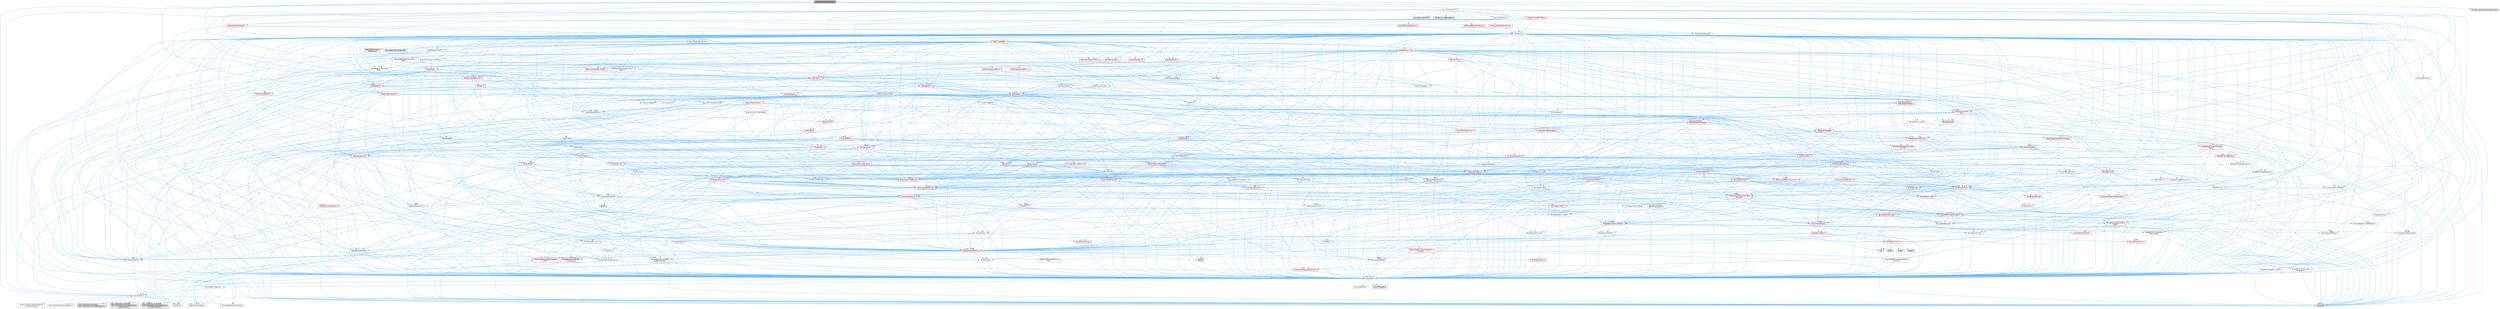 digraph "K2Node_InputTouchEvent.h"
{
 // INTERACTIVE_SVG=YES
 // LATEX_PDF_SIZE
  bgcolor="transparent";
  edge [fontname=Helvetica,fontsize=10,labelfontname=Helvetica,labelfontsize=10];
  node [fontname=Helvetica,fontsize=10,shape=box,height=0.2,width=0.4];
  Node1 [id="Node000001",label="K2Node_InputTouchEvent.h",height=0.2,width=0.4,color="gray40", fillcolor="grey60", style="filled", fontcolor="black",tooltip=" "];
  Node1 -> Node2 [id="edge1_Node000001_Node000002",color="steelblue1",style="solid",tooltip=" "];
  Node2 [id="Node000002",label="Containers/EnumAsByte.h",height=0.2,width=0.4,color="grey40", fillcolor="white", style="filled",URL="$d6/d9a/EnumAsByte_8h.html",tooltip=" "];
  Node2 -> Node3 [id="edge2_Node000002_Node000003",color="steelblue1",style="solid",tooltip=" "];
  Node3 [id="Node000003",label="CoreTypes.h",height=0.2,width=0.4,color="grey40", fillcolor="white", style="filled",URL="$dc/dec/CoreTypes_8h.html",tooltip=" "];
  Node3 -> Node4 [id="edge3_Node000003_Node000004",color="steelblue1",style="solid",tooltip=" "];
  Node4 [id="Node000004",label="HAL/Platform.h",height=0.2,width=0.4,color="grey40", fillcolor="white", style="filled",URL="$d9/dd0/Platform_8h.html",tooltip=" "];
  Node4 -> Node5 [id="edge4_Node000004_Node000005",color="steelblue1",style="solid",tooltip=" "];
  Node5 [id="Node000005",label="Misc/Build.h",height=0.2,width=0.4,color="grey40", fillcolor="white", style="filled",URL="$d3/dbb/Build_8h.html",tooltip=" "];
  Node4 -> Node6 [id="edge5_Node000004_Node000006",color="steelblue1",style="solid",tooltip=" "];
  Node6 [id="Node000006",label="Misc/LargeWorldCoordinates.h",height=0.2,width=0.4,color="grey40", fillcolor="white", style="filled",URL="$d2/dcb/LargeWorldCoordinates_8h.html",tooltip=" "];
  Node4 -> Node7 [id="edge6_Node000004_Node000007",color="steelblue1",style="solid",tooltip=" "];
  Node7 [id="Node000007",label="type_traits",height=0.2,width=0.4,color="grey60", fillcolor="#E0E0E0", style="filled",tooltip=" "];
  Node4 -> Node8 [id="edge7_Node000004_Node000008",color="steelblue1",style="solid",tooltip=" "];
  Node8 [id="Node000008",label="PreprocessorHelpers.h",height=0.2,width=0.4,color="grey40", fillcolor="white", style="filled",URL="$db/ddb/PreprocessorHelpers_8h.html",tooltip=" "];
  Node4 -> Node9 [id="edge8_Node000004_Node000009",color="steelblue1",style="solid",tooltip=" "];
  Node9 [id="Node000009",label="UBT_COMPILED_PLATFORM\l/UBT_COMPILED_PLATFORMPlatform\lCompilerPreSetup.h",height=0.2,width=0.4,color="grey60", fillcolor="#E0E0E0", style="filled",tooltip=" "];
  Node4 -> Node10 [id="edge9_Node000004_Node000010",color="steelblue1",style="solid",tooltip=" "];
  Node10 [id="Node000010",label="GenericPlatform/GenericPlatform\lCompilerPreSetup.h",height=0.2,width=0.4,color="grey40", fillcolor="white", style="filled",URL="$d9/dc8/GenericPlatformCompilerPreSetup_8h.html",tooltip=" "];
  Node4 -> Node11 [id="edge10_Node000004_Node000011",color="steelblue1",style="solid",tooltip=" "];
  Node11 [id="Node000011",label="GenericPlatform/GenericPlatform.h",height=0.2,width=0.4,color="grey40", fillcolor="white", style="filled",URL="$d6/d84/GenericPlatform_8h.html",tooltip=" "];
  Node4 -> Node12 [id="edge11_Node000004_Node000012",color="steelblue1",style="solid",tooltip=" "];
  Node12 [id="Node000012",label="UBT_COMPILED_PLATFORM\l/UBT_COMPILED_PLATFORMPlatform.h",height=0.2,width=0.4,color="grey60", fillcolor="#E0E0E0", style="filled",tooltip=" "];
  Node4 -> Node13 [id="edge12_Node000004_Node000013",color="steelblue1",style="solid",tooltip=" "];
  Node13 [id="Node000013",label="UBT_COMPILED_PLATFORM\l/UBT_COMPILED_PLATFORMPlatform\lCompilerSetup.h",height=0.2,width=0.4,color="grey60", fillcolor="#E0E0E0", style="filled",tooltip=" "];
  Node3 -> Node14 [id="edge13_Node000003_Node000014",color="steelblue1",style="solid",tooltip=" "];
  Node14 [id="Node000014",label="ProfilingDebugging\l/UMemoryDefines.h",height=0.2,width=0.4,color="grey40", fillcolor="white", style="filled",URL="$d2/da2/UMemoryDefines_8h.html",tooltip=" "];
  Node3 -> Node15 [id="edge14_Node000003_Node000015",color="steelblue1",style="solid",tooltip=" "];
  Node15 [id="Node000015",label="Misc/CoreMiscDefines.h",height=0.2,width=0.4,color="grey40", fillcolor="white", style="filled",URL="$da/d38/CoreMiscDefines_8h.html",tooltip=" "];
  Node15 -> Node4 [id="edge15_Node000015_Node000004",color="steelblue1",style="solid",tooltip=" "];
  Node15 -> Node8 [id="edge16_Node000015_Node000008",color="steelblue1",style="solid",tooltip=" "];
  Node3 -> Node16 [id="edge17_Node000003_Node000016",color="steelblue1",style="solid",tooltip=" "];
  Node16 [id="Node000016",label="Misc/CoreDefines.h",height=0.2,width=0.4,color="grey40", fillcolor="white", style="filled",URL="$d3/dd2/CoreDefines_8h.html",tooltip=" "];
  Node2 -> Node17 [id="edge18_Node000002_Node000017",color="steelblue1",style="solid",tooltip=" "];
  Node17 [id="Node000017",label="Templates/IsPODType.h",height=0.2,width=0.4,color="grey40", fillcolor="white", style="filled",URL="$d7/db1/IsPODType_8h.html",tooltip=" "];
  Node17 -> Node3 [id="edge19_Node000017_Node000003",color="steelblue1",style="solid",tooltip=" "];
  Node2 -> Node18 [id="edge20_Node000002_Node000018",color="steelblue1",style="solid",tooltip=" "];
  Node18 [id="Node000018",label="Templates/TypeHash.h",height=0.2,width=0.4,color="grey40", fillcolor="white", style="filled",URL="$d1/d62/TypeHash_8h.html",tooltip=" "];
  Node18 -> Node3 [id="edge21_Node000018_Node000003",color="steelblue1",style="solid",tooltip=" "];
  Node18 -> Node19 [id="edge22_Node000018_Node000019",color="steelblue1",style="solid",tooltip=" "];
  Node19 [id="Node000019",label="Templates/Requires.h",height=0.2,width=0.4,color="grey40", fillcolor="white", style="filled",URL="$dc/d96/Requires_8h.html",tooltip=" "];
  Node19 -> Node20 [id="edge23_Node000019_Node000020",color="steelblue1",style="solid",tooltip=" "];
  Node20 [id="Node000020",label="Templates/EnableIf.h",height=0.2,width=0.4,color="grey40", fillcolor="white", style="filled",URL="$d7/d60/EnableIf_8h.html",tooltip=" "];
  Node20 -> Node3 [id="edge24_Node000020_Node000003",color="steelblue1",style="solid",tooltip=" "];
  Node19 -> Node7 [id="edge25_Node000019_Node000007",color="steelblue1",style="solid",tooltip=" "];
  Node18 -> Node21 [id="edge26_Node000018_Node000021",color="steelblue1",style="solid",tooltip=" "];
  Node21 [id="Node000021",label="Misc/Crc.h",height=0.2,width=0.4,color="red", fillcolor="#FFF0F0", style="filled",URL="$d4/dd2/Crc_8h.html",tooltip=" "];
  Node21 -> Node3 [id="edge27_Node000021_Node000003",color="steelblue1",style="solid",tooltip=" "];
  Node21 -> Node22 [id="edge28_Node000021_Node000022",color="steelblue1",style="solid",tooltip=" "];
  Node22 [id="Node000022",label="HAL/PlatformString.h",height=0.2,width=0.4,color="red", fillcolor="#FFF0F0", style="filled",URL="$db/db5/PlatformString_8h.html",tooltip=" "];
  Node22 -> Node3 [id="edge29_Node000022_Node000003",color="steelblue1",style="solid",tooltip=" "];
  Node21 -> Node24 [id="edge30_Node000021_Node000024",color="steelblue1",style="solid",tooltip=" "];
  Node24 [id="Node000024",label="Misc/AssertionMacros.h",height=0.2,width=0.4,color="red", fillcolor="#FFF0F0", style="filled",URL="$d0/dfa/AssertionMacros_8h.html",tooltip=" "];
  Node24 -> Node3 [id="edge31_Node000024_Node000003",color="steelblue1",style="solid",tooltip=" "];
  Node24 -> Node4 [id="edge32_Node000024_Node000004",color="steelblue1",style="solid",tooltip=" "];
  Node24 -> Node25 [id="edge33_Node000024_Node000025",color="steelblue1",style="solid",tooltip=" "];
  Node25 [id="Node000025",label="HAL/PlatformMisc.h",height=0.2,width=0.4,color="red", fillcolor="#FFF0F0", style="filled",URL="$d0/df5/PlatformMisc_8h.html",tooltip=" "];
  Node25 -> Node3 [id="edge34_Node000025_Node000003",color="steelblue1",style="solid",tooltip=" "];
  Node24 -> Node8 [id="edge35_Node000024_Node000008",color="steelblue1",style="solid",tooltip=" "];
  Node24 -> Node20 [id="edge36_Node000024_Node000020",color="steelblue1",style="solid",tooltip=" "];
  Node24 -> Node61 [id="edge37_Node000024_Node000061",color="steelblue1",style="solid",tooltip=" "];
  Node61 [id="Node000061",label="Templates/IsArrayOrRefOf\lTypeByPredicate.h",height=0.2,width=0.4,color="grey40", fillcolor="white", style="filled",URL="$d6/da1/IsArrayOrRefOfTypeByPredicate_8h.html",tooltip=" "];
  Node61 -> Node3 [id="edge38_Node000061_Node000003",color="steelblue1",style="solid",tooltip=" "];
  Node24 -> Node62 [id="edge39_Node000024_Node000062",color="steelblue1",style="solid",tooltip=" "];
  Node62 [id="Node000062",label="Templates/IsValidVariadic\lFunctionArg.h",height=0.2,width=0.4,color="red", fillcolor="#FFF0F0", style="filled",URL="$d0/dc8/IsValidVariadicFunctionArg_8h.html",tooltip=" "];
  Node62 -> Node3 [id="edge40_Node000062_Node000003",color="steelblue1",style="solid",tooltip=" "];
  Node62 -> Node7 [id="edge41_Node000062_Node000007",color="steelblue1",style="solid",tooltip=" "];
  Node24 -> Node64 [id="edge42_Node000024_Node000064",color="steelblue1",style="solid",tooltip=" "];
  Node64 [id="Node000064",label="Traits/IsCharEncodingCompatible\lWith.h",height=0.2,width=0.4,color="red", fillcolor="#FFF0F0", style="filled",URL="$df/dd1/IsCharEncodingCompatibleWith_8h.html",tooltip=" "];
  Node64 -> Node7 [id="edge43_Node000064_Node000007",color="steelblue1",style="solid",tooltip=" "];
  Node24 -> Node66 [id="edge44_Node000024_Node000066",color="steelblue1",style="solid",tooltip=" "];
  Node66 [id="Node000066",label="Misc/VarArgs.h",height=0.2,width=0.4,color="grey40", fillcolor="white", style="filled",URL="$d5/d6f/VarArgs_8h.html",tooltip=" "];
  Node66 -> Node3 [id="edge45_Node000066_Node000003",color="steelblue1",style="solid",tooltip=" "];
  Node24 -> Node72 [id="edge46_Node000024_Node000072",color="steelblue1",style="solid",tooltip=" "];
  Node72 [id="Node000072",label="atomic",height=0.2,width=0.4,color="grey60", fillcolor="#E0E0E0", style="filled",tooltip=" "];
  Node21 -> Node73 [id="edge47_Node000021_Node000073",color="steelblue1",style="solid",tooltip=" "];
  Node73 [id="Node000073",label="Misc/CString.h",height=0.2,width=0.4,color="grey40", fillcolor="white", style="filled",URL="$d2/d49/CString_8h.html",tooltip=" "];
  Node73 -> Node3 [id="edge48_Node000073_Node000003",color="steelblue1",style="solid",tooltip=" "];
  Node73 -> Node37 [id="edge49_Node000073_Node000037",color="steelblue1",style="solid",tooltip=" "];
  Node37 [id="Node000037",label="HAL/PlatformCrt.h",height=0.2,width=0.4,color="red", fillcolor="#FFF0F0", style="filled",URL="$d8/d75/PlatformCrt_8h.html",tooltip=" "];
  Node37 -> Node38 [id="edge50_Node000037_Node000038",color="steelblue1",style="solid",tooltip=" "];
  Node38 [id="Node000038",label="new",height=0.2,width=0.4,color="grey60", fillcolor="#E0E0E0", style="filled",tooltip=" "];
  Node37 -> Node39 [id="edge51_Node000037_Node000039",color="steelblue1",style="solid",tooltip=" "];
  Node39 [id="Node000039",label="wchar.h",height=0.2,width=0.4,color="grey60", fillcolor="#E0E0E0", style="filled",tooltip=" "];
  Node37 -> Node40 [id="edge52_Node000037_Node000040",color="steelblue1",style="solid",tooltip=" "];
  Node40 [id="Node000040",label="stddef.h",height=0.2,width=0.4,color="grey60", fillcolor="#E0E0E0", style="filled",tooltip=" "];
  Node37 -> Node41 [id="edge53_Node000037_Node000041",color="steelblue1",style="solid",tooltip=" "];
  Node41 [id="Node000041",label="stdlib.h",height=0.2,width=0.4,color="grey60", fillcolor="#E0E0E0", style="filled",tooltip=" "];
  Node73 -> Node22 [id="edge54_Node000073_Node000022",color="steelblue1",style="solid",tooltip=" "];
  Node73 -> Node24 [id="edge55_Node000073_Node000024",color="steelblue1",style="solid",tooltip=" "];
  Node73 -> Node74 [id="edge56_Node000073_Node000074",color="steelblue1",style="solid",tooltip=" "];
  Node74 [id="Node000074",label="Misc/Char.h",height=0.2,width=0.4,color="red", fillcolor="#FFF0F0", style="filled",URL="$d0/d58/Char_8h.html",tooltip=" "];
  Node74 -> Node3 [id="edge57_Node000074_Node000003",color="steelblue1",style="solid",tooltip=" "];
  Node74 -> Node7 [id="edge58_Node000074_Node000007",color="steelblue1",style="solid",tooltip=" "];
  Node73 -> Node66 [id="edge59_Node000073_Node000066",color="steelblue1",style="solid",tooltip=" "];
  Node73 -> Node61 [id="edge60_Node000073_Node000061",color="steelblue1",style="solid",tooltip=" "];
  Node73 -> Node62 [id="edge61_Node000073_Node000062",color="steelblue1",style="solid",tooltip=" "];
  Node73 -> Node64 [id="edge62_Node000073_Node000064",color="steelblue1",style="solid",tooltip=" "];
  Node21 -> Node74 [id="edge63_Node000021_Node000074",color="steelblue1",style="solid",tooltip=" "];
  Node21 -> Node78 [id="edge64_Node000021_Node000078",color="steelblue1",style="solid",tooltip=" "];
  Node78 [id="Node000078",label="Templates/UnrealTypeTraits.h",height=0.2,width=0.4,color="red", fillcolor="#FFF0F0", style="filled",URL="$d2/d2d/UnrealTypeTraits_8h.html",tooltip=" "];
  Node78 -> Node3 [id="edge65_Node000078_Node000003",color="steelblue1",style="solid",tooltip=" "];
  Node78 -> Node79 [id="edge66_Node000078_Node000079",color="steelblue1",style="solid",tooltip=" "];
  Node79 [id="Node000079",label="Templates/IsPointer.h",height=0.2,width=0.4,color="grey40", fillcolor="white", style="filled",URL="$d7/d05/IsPointer_8h.html",tooltip=" "];
  Node79 -> Node3 [id="edge67_Node000079_Node000003",color="steelblue1",style="solid",tooltip=" "];
  Node78 -> Node24 [id="edge68_Node000078_Node000024",color="steelblue1",style="solid",tooltip=" "];
  Node78 -> Node80 [id="edge69_Node000078_Node000080",color="steelblue1",style="solid",tooltip=" "];
  Node80 [id="Node000080",label="Templates/AndOrNot.h",height=0.2,width=0.4,color="grey40", fillcolor="white", style="filled",URL="$db/d0a/AndOrNot_8h.html",tooltip=" "];
  Node80 -> Node3 [id="edge70_Node000080_Node000003",color="steelblue1",style="solid",tooltip=" "];
  Node78 -> Node20 [id="edge71_Node000078_Node000020",color="steelblue1",style="solid",tooltip=" "];
  Node78 -> Node81 [id="edge72_Node000078_Node000081",color="steelblue1",style="solid",tooltip=" "];
  Node81 [id="Node000081",label="Templates/IsArithmetic.h",height=0.2,width=0.4,color="grey40", fillcolor="white", style="filled",URL="$d2/d5d/IsArithmetic_8h.html",tooltip=" "];
  Node81 -> Node3 [id="edge73_Node000081_Node000003",color="steelblue1",style="solid",tooltip=" "];
  Node78 -> Node17 [id="edge74_Node000078_Node000017",color="steelblue1",style="solid",tooltip=" "];
  Node78 -> Node83 [id="edge75_Node000078_Node000083",color="steelblue1",style="solid",tooltip=" "];
  Node83 [id="Node000083",label="Templates/IsUECoreType.h",height=0.2,width=0.4,color="grey40", fillcolor="white", style="filled",URL="$d1/db8/IsUECoreType_8h.html",tooltip=" "];
  Node83 -> Node3 [id="edge76_Node000083_Node000003",color="steelblue1",style="solid",tooltip=" "];
  Node83 -> Node7 [id="edge77_Node000083_Node000007",color="steelblue1",style="solid",tooltip=" "];
  Node78 -> Node84 [id="edge78_Node000078_Node000084",color="steelblue1",style="solid",tooltip=" "];
  Node84 [id="Node000084",label="Templates/IsTriviallyCopy\lConstructible.h",height=0.2,width=0.4,color="grey40", fillcolor="white", style="filled",URL="$d3/d78/IsTriviallyCopyConstructible_8h.html",tooltip=" "];
  Node84 -> Node3 [id="edge79_Node000084_Node000003",color="steelblue1",style="solid",tooltip=" "];
  Node84 -> Node7 [id="edge80_Node000084_Node000007",color="steelblue1",style="solid",tooltip=" "];
  Node18 -> Node85 [id="edge81_Node000018_Node000085",color="steelblue1",style="solid",tooltip=" "];
  Node85 [id="Node000085",label="stdint.h",height=0.2,width=0.4,color="grey60", fillcolor="#E0E0E0", style="filled",tooltip=" "];
  Node18 -> Node7 [id="edge82_Node000018_Node000007",color="steelblue1",style="solid",tooltip=" "];
  Node1 -> Node86 [id="edge83_Node000001_Node000086",color="steelblue1",style="solid",tooltip=" "];
  Node86 [id="Node000086",label="CoreMinimal.h",height=0.2,width=0.4,color="grey40", fillcolor="white", style="filled",URL="$d7/d67/CoreMinimal_8h.html",tooltip=" "];
  Node86 -> Node3 [id="edge84_Node000086_Node000003",color="steelblue1",style="solid",tooltip=" "];
  Node86 -> Node32 [id="edge85_Node000086_Node000032",color="steelblue1",style="solid",tooltip=" "];
  Node32 [id="Node000032",label="CoreFwd.h",height=0.2,width=0.4,color="grey40", fillcolor="white", style="filled",URL="$d1/d1e/CoreFwd_8h.html",tooltip=" "];
  Node32 -> Node3 [id="edge86_Node000032_Node000003",color="steelblue1",style="solid",tooltip=" "];
  Node32 -> Node33 [id="edge87_Node000032_Node000033",color="steelblue1",style="solid",tooltip=" "];
  Node33 [id="Node000033",label="Containers/ContainersFwd.h",height=0.2,width=0.4,color="grey40", fillcolor="white", style="filled",URL="$d4/d0a/ContainersFwd_8h.html",tooltip=" "];
  Node33 -> Node4 [id="edge88_Node000033_Node000004",color="steelblue1",style="solid",tooltip=" "];
  Node33 -> Node3 [id="edge89_Node000033_Node000003",color="steelblue1",style="solid",tooltip=" "];
  Node33 -> Node30 [id="edge90_Node000033_Node000030",color="steelblue1",style="solid",tooltip=" "];
  Node30 [id="Node000030",label="Traits/IsContiguousContainer.h",height=0.2,width=0.4,color="red", fillcolor="#FFF0F0", style="filled",URL="$d5/d3c/IsContiguousContainer_8h.html",tooltip=" "];
  Node30 -> Node3 [id="edge91_Node000030_Node000003",color="steelblue1",style="solid",tooltip=" "];
  Node32 -> Node34 [id="edge92_Node000032_Node000034",color="steelblue1",style="solid",tooltip=" "];
  Node34 [id="Node000034",label="Math/MathFwd.h",height=0.2,width=0.4,color="grey40", fillcolor="white", style="filled",URL="$d2/d10/MathFwd_8h.html",tooltip=" "];
  Node34 -> Node4 [id="edge93_Node000034_Node000004",color="steelblue1",style="solid",tooltip=" "];
  Node32 -> Node35 [id="edge94_Node000032_Node000035",color="steelblue1",style="solid",tooltip=" "];
  Node35 [id="Node000035",label="UObject/UObjectHierarchy\lFwd.h",height=0.2,width=0.4,color="grey40", fillcolor="white", style="filled",URL="$d3/d13/UObjectHierarchyFwd_8h.html",tooltip=" "];
  Node86 -> Node35 [id="edge95_Node000086_Node000035",color="steelblue1",style="solid",tooltip=" "];
  Node86 -> Node33 [id="edge96_Node000086_Node000033",color="steelblue1",style="solid",tooltip=" "];
  Node86 -> Node66 [id="edge97_Node000086_Node000066",color="steelblue1",style="solid",tooltip=" "];
  Node86 -> Node87 [id="edge98_Node000086_Node000087",color="steelblue1",style="solid",tooltip=" "];
  Node87 [id="Node000087",label="Logging/LogVerbosity.h",height=0.2,width=0.4,color="grey40", fillcolor="white", style="filled",URL="$d2/d8f/LogVerbosity_8h.html",tooltip=" "];
  Node87 -> Node3 [id="edge99_Node000087_Node000003",color="steelblue1",style="solid",tooltip=" "];
  Node86 -> Node88 [id="edge100_Node000086_Node000088",color="steelblue1",style="solid",tooltip=" "];
  Node88 [id="Node000088",label="Misc/OutputDevice.h",height=0.2,width=0.4,color="grey40", fillcolor="white", style="filled",URL="$d7/d32/OutputDevice_8h.html",tooltip=" "];
  Node88 -> Node32 [id="edge101_Node000088_Node000032",color="steelblue1",style="solid",tooltip=" "];
  Node88 -> Node3 [id="edge102_Node000088_Node000003",color="steelblue1",style="solid",tooltip=" "];
  Node88 -> Node87 [id="edge103_Node000088_Node000087",color="steelblue1",style="solid",tooltip=" "];
  Node88 -> Node66 [id="edge104_Node000088_Node000066",color="steelblue1",style="solid",tooltip=" "];
  Node88 -> Node61 [id="edge105_Node000088_Node000061",color="steelblue1",style="solid",tooltip=" "];
  Node88 -> Node62 [id="edge106_Node000088_Node000062",color="steelblue1",style="solid",tooltip=" "];
  Node88 -> Node64 [id="edge107_Node000088_Node000064",color="steelblue1",style="solid",tooltip=" "];
  Node86 -> Node37 [id="edge108_Node000086_Node000037",color="steelblue1",style="solid",tooltip=" "];
  Node86 -> Node25 [id="edge109_Node000086_Node000025",color="steelblue1",style="solid",tooltip=" "];
  Node86 -> Node24 [id="edge110_Node000086_Node000024",color="steelblue1",style="solid",tooltip=" "];
  Node86 -> Node79 [id="edge111_Node000086_Node000079",color="steelblue1",style="solid",tooltip=" "];
  Node86 -> Node89 [id="edge112_Node000086_Node000089",color="steelblue1",style="solid",tooltip=" "];
  Node89 [id="Node000089",label="HAL/PlatformMemory.h",height=0.2,width=0.4,color="red", fillcolor="#FFF0F0", style="filled",URL="$de/d68/PlatformMemory_8h.html",tooltip=" "];
  Node89 -> Node3 [id="edge113_Node000089_Node000003",color="steelblue1",style="solid",tooltip=" "];
  Node86 -> Node54 [id="edge114_Node000086_Node000054",color="steelblue1",style="solid",tooltip=" "];
  Node54 [id="Node000054",label="HAL/PlatformAtomics.h",height=0.2,width=0.4,color="red", fillcolor="#FFF0F0", style="filled",URL="$d3/d36/PlatformAtomics_8h.html",tooltip=" "];
  Node54 -> Node3 [id="edge115_Node000054_Node000003",color="steelblue1",style="solid",tooltip=" "];
  Node86 -> Node92 [id="edge116_Node000086_Node000092",color="steelblue1",style="solid",tooltip=" "];
  Node92 [id="Node000092",label="Misc/Exec.h",height=0.2,width=0.4,color="grey40", fillcolor="white", style="filled",URL="$de/ddb/Exec_8h.html",tooltip=" "];
  Node92 -> Node3 [id="edge117_Node000092_Node000003",color="steelblue1",style="solid",tooltip=" "];
  Node92 -> Node24 [id="edge118_Node000092_Node000024",color="steelblue1",style="solid",tooltip=" "];
  Node86 -> Node93 [id="edge119_Node000086_Node000093",color="steelblue1",style="solid",tooltip=" "];
  Node93 [id="Node000093",label="HAL/MemoryBase.h",height=0.2,width=0.4,color="red", fillcolor="#FFF0F0", style="filled",URL="$d6/d9f/MemoryBase_8h.html",tooltip=" "];
  Node93 -> Node3 [id="edge120_Node000093_Node000003",color="steelblue1",style="solid",tooltip=" "];
  Node93 -> Node54 [id="edge121_Node000093_Node000054",color="steelblue1",style="solid",tooltip=" "];
  Node93 -> Node37 [id="edge122_Node000093_Node000037",color="steelblue1",style="solid",tooltip=" "];
  Node93 -> Node92 [id="edge123_Node000093_Node000092",color="steelblue1",style="solid",tooltip=" "];
  Node93 -> Node88 [id="edge124_Node000093_Node000088",color="steelblue1",style="solid",tooltip=" "];
  Node86 -> Node100 [id="edge125_Node000086_Node000100",color="steelblue1",style="solid",tooltip=" "];
  Node100 [id="Node000100",label="HAL/UnrealMemory.h",height=0.2,width=0.4,color="red", fillcolor="#FFF0F0", style="filled",URL="$d9/d96/UnrealMemory_8h.html",tooltip=" "];
  Node100 -> Node3 [id="edge126_Node000100_Node000003",color="steelblue1",style="solid",tooltip=" "];
  Node100 -> Node93 [id="edge127_Node000100_Node000093",color="steelblue1",style="solid",tooltip=" "];
  Node100 -> Node89 [id="edge128_Node000100_Node000089",color="steelblue1",style="solid",tooltip=" "];
  Node100 -> Node79 [id="edge129_Node000100_Node000079",color="steelblue1",style="solid",tooltip=" "];
  Node86 -> Node81 [id="edge130_Node000086_Node000081",color="steelblue1",style="solid",tooltip=" "];
  Node86 -> Node80 [id="edge131_Node000086_Node000080",color="steelblue1",style="solid",tooltip=" "];
  Node86 -> Node17 [id="edge132_Node000086_Node000017",color="steelblue1",style="solid",tooltip=" "];
  Node86 -> Node83 [id="edge133_Node000086_Node000083",color="steelblue1",style="solid",tooltip=" "];
  Node86 -> Node84 [id="edge134_Node000086_Node000084",color="steelblue1",style="solid",tooltip=" "];
  Node86 -> Node78 [id="edge135_Node000086_Node000078",color="steelblue1",style="solid",tooltip=" "];
  Node86 -> Node20 [id="edge136_Node000086_Node000020",color="steelblue1",style="solid",tooltip=" "];
  Node86 -> Node102 [id="edge137_Node000086_Node000102",color="steelblue1",style="solid",tooltip=" "];
  Node102 [id="Node000102",label="Templates/RemoveReference.h",height=0.2,width=0.4,color="grey40", fillcolor="white", style="filled",URL="$da/dbe/RemoveReference_8h.html",tooltip=" "];
  Node102 -> Node3 [id="edge138_Node000102_Node000003",color="steelblue1",style="solid",tooltip=" "];
  Node86 -> Node103 [id="edge139_Node000086_Node000103",color="steelblue1",style="solid",tooltip=" "];
  Node103 [id="Node000103",label="Templates/IntegralConstant.h",height=0.2,width=0.4,color="grey40", fillcolor="white", style="filled",URL="$db/d1b/IntegralConstant_8h.html",tooltip=" "];
  Node103 -> Node3 [id="edge140_Node000103_Node000003",color="steelblue1",style="solid",tooltip=" "];
  Node86 -> Node104 [id="edge141_Node000086_Node000104",color="steelblue1",style="solid",tooltip=" "];
  Node104 [id="Node000104",label="Templates/IsClass.h",height=0.2,width=0.4,color="grey40", fillcolor="white", style="filled",URL="$db/dcb/IsClass_8h.html",tooltip=" "];
  Node104 -> Node3 [id="edge142_Node000104_Node000003",color="steelblue1",style="solid",tooltip=" "];
  Node86 -> Node105 [id="edge143_Node000086_Node000105",color="steelblue1",style="solid",tooltip=" "];
  Node105 [id="Node000105",label="Templates/TypeCompatible\lBytes.h",height=0.2,width=0.4,color="red", fillcolor="#FFF0F0", style="filled",URL="$df/d0a/TypeCompatibleBytes_8h.html",tooltip=" "];
  Node105 -> Node3 [id="edge144_Node000105_Node000003",color="steelblue1",style="solid",tooltip=" "];
  Node105 -> Node38 [id="edge145_Node000105_Node000038",color="steelblue1",style="solid",tooltip=" "];
  Node105 -> Node7 [id="edge146_Node000105_Node000007",color="steelblue1",style="solid",tooltip=" "];
  Node86 -> Node30 [id="edge147_Node000086_Node000030",color="steelblue1",style="solid",tooltip=" "];
  Node86 -> Node106 [id="edge148_Node000086_Node000106",color="steelblue1",style="solid",tooltip=" "];
  Node106 [id="Node000106",label="Templates/UnrealTemplate.h",height=0.2,width=0.4,color="red", fillcolor="#FFF0F0", style="filled",URL="$d4/d24/UnrealTemplate_8h.html",tooltip=" "];
  Node106 -> Node3 [id="edge149_Node000106_Node000003",color="steelblue1",style="solid",tooltip=" "];
  Node106 -> Node79 [id="edge150_Node000106_Node000079",color="steelblue1",style="solid",tooltip=" "];
  Node106 -> Node100 [id="edge151_Node000106_Node000100",color="steelblue1",style="solid",tooltip=" "];
  Node106 -> Node78 [id="edge152_Node000106_Node000078",color="steelblue1",style="solid",tooltip=" "];
  Node106 -> Node102 [id="edge153_Node000106_Node000102",color="steelblue1",style="solid",tooltip=" "];
  Node106 -> Node19 [id="edge154_Node000106_Node000019",color="steelblue1",style="solid",tooltip=" "];
  Node106 -> Node105 [id="edge155_Node000106_Node000105",color="steelblue1",style="solid",tooltip=" "];
  Node106 -> Node30 [id="edge156_Node000106_Node000030",color="steelblue1",style="solid",tooltip=" "];
  Node106 -> Node7 [id="edge157_Node000106_Node000007",color="steelblue1",style="solid",tooltip=" "];
  Node86 -> Node47 [id="edge158_Node000086_Node000047",color="steelblue1",style="solid",tooltip=" "];
  Node47 [id="Node000047",label="Math/NumericLimits.h",height=0.2,width=0.4,color="grey40", fillcolor="white", style="filled",URL="$df/d1b/NumericLimits_8h.html",tooltip=" "];
  Node47 -> Node3 [id="edge159_Node000047_Node000003",color="steelblue1",style="solid",tooltip=" "];
  Node86 -> Node110 [id="edge160_Node000086_Node000110",color="steelblue1",style="solid",tooltip=" "];
  Node110 [id="Node000110",label="HAL/PlatformMath.h",height=0.2,width=0.4,color="red", fillcolor="#FFF0F0", style="filled",URL="$dc/d53/PlatformMath_8h.html",tooltip=" "];
  Node110 -> Node3 [id="edge161_Node000110_Node000003",color="steelblue1",style="solid",tooltip=" "];
  Node86 -> Node99 [id="edge162_Node000086_Node000099",color="steelblue1",style="solid",tooltip=" "];
  Node99 [id="Node000099",label="Templates/IsTriviallyCopy\lAssignable.h",height=0.2,width=0.4,color="grey40", fillcolor="white", style="filled",URL="$d2/df2/IsTriviallyCopyAssignable_8h.html",tooltip=" "];
  Node99 -> Node3 [id="edge163_Node000099_Node000003",color="steelblue1",style="solid",tooltip=" "];
  Node99 -> Node7 [id="edge164_Node000099_Node000007",color="steelblue1",style="solid",tooltip=" "];
  Node86 -> Node118 [id="edge165_Node000086_Node000118",color="steelblue1",style="solid",tooltip=" "];
  Node118 [id="Node000118",label="Templates/MemoryOps.h",height=0.2,width=0.4,color="red", fillcolor="#FFF0F0", style="filled",URL="$db/dea/MemoryOps_8h.html",tooltip=" "];
  Node118 -> Node3 [id="edge166_Node000118_Node000003",color="steelblue1",style="solid",tooltip=" "];
  Node118 -> Node100 [id="edge167_Node000118_Node000100",color="steelblue1",style="solid",tooltip=" "];
  Node118 -> Node99 [id="edge168_Node000118_Node000099",color="steelblue1",style="solid",tooltip=" "];
  Node118 -> Node84 [id="edge169_Node000118_Node000084",color="steelblue1",style="solid",tooltip=" "];
  Node118 -> Node19 [id="edge170_Node000118_Node000019",color="steelblue1",style="solid",tooltip=" "];
  Node118 -> Node78 [id="edge171_Node000118_Node000078",color="steelblue1",style="solid",tooltip=" "];
  Node118 -> Node38 [id="edge172_Node000118_Node000038",color="steelblue1",style="solid",tooltip=" "];
  Node118 -> Node7 [id="edge173_Node000118_Node000007",color="steelblue1",style="solid",tooltip=" "];
  Node86 -> Node119 [id="edge174_Node000086_Node000119",color="steelblue1",style="solid",tooltip=" "];
  Node119 [id="Node000119",label="Containers/ContainerAllocation\lPolicies.h",height=0.2,width=0.4,color="red", fillcolor="#FFF0F0", style="filled",URL="$d7/dff/ContainerAllocationPolicies_8h.html",tooltip=" "];
  Node119 -> Node3 [id="edge175_Node000119_Node000003",color="steelblue1",style="solid",tooltip=" "];
  Node119 -> Node119 [id="edge176_Node000119_Node000119",color="steelblue1",style="solid",tooltip=" "];
  Node119 -> Node110 [id="edge177_Node000119_Node000110",color="steelblue1",style="solid",tooltip=" "];
  Node119 -> Node100 [id="edge178_Node000119_Node000100",color="steelblue1",style="solid",tooltip=" "];
  Node119 -> Node47 [id="edge179_Node000119_Node000047",color="steelblue1",style="solid",tooltip=" "];
  Node119 -> Node24 [id="edge180_Node000119_Node000024",color="steelblue1",style="solid",tooltip=" "];
  Node119 -> Node118 [id="edge181_Node000119_Node000118",color="steelblue1",style="solid",tooltip=" "];
  Node119 -> Node105 [id="edge182_Node000119_Node000105",color="steelblue1",style="solid",tooltip=" "];
  Node119 -> Node7 [id="edge183_Node000119_Node000007",color="steelblue1",style="solid",tooltip=" "];
  Node86 -> Node122 [id="edge184_Node000086_Node000122",color="steelblue1",style="solid",tooltip=" "];
  Node122 [id="Node000122",label="Templates/IsEnumClass.h",height=0.2,width=0.4,color="grey40", fillcolor="white", style="filled",URL="$d7/d15/IsEnumClass_8h.html",tooltip=" "];
  Node122 -> Node3 [id="edge185_Node000122_Node000003",color="steelblue1",style="solid",tooltip=" "];
  Node122 -> Node80 [id="edge186_Node000122_Node000080",color="steelblue1",style="solid",tooltip=" "];
  Node86 -> Node123 [id="edge187_Node000086_Node000123",color="steelblue1",style="solid",tooltip=" "];
  Node123 [id="Node000123",label="HAL/PlatformProperties.h",height=0.2,width=0.4,color="red", fillcolor="#FFF0F0", style="filled",URL="$d9/db0/PlatformProperties_8h.html",tooltip=" "];
  Node123 -> Node3 [id="edge188_Node000123_Node000003",color="steelblue1",style="solid",tooltip=" "];
  Node86 -> Node126 [id="edge189_Node000086_Node000126",color="steelblue1",style="solid",tooltip=" "];
  Node126 [id="Node000126",label="Misc/EngineVersionBase.h",height=0.2,width=0.4,color="grey40", fillcolor="white", style="filled",URL="$d5/d2b/EngineVersionBase_8h.html",tooltip=" "];
  Node126 -> Node3 [id="edge190_Node000126_Node000003",color="steelblue1",style="solid",tooltip=" "];
  Node86 -> Node127 [id="edge191_Node000086_Node000127",color="steelblue1",style="solid",tooltip=" "];
  Node127 [id="Node000127",label="Internationalization\l/TextNamespaceFwd.h",height=0.2,width=0.4,color="grey40", fillcolor="white", style="filled",URL="$d8/d97/TextNamespaceFwd_8h.html",tooltip=" "];
  Node127 -> Node3 [id="edge192_Node000127_Node000003",color="steelblue1",style="solid",tooltip=" "];
  Node86 -> Node128 [id="edge193_Node000086_Node000128",color="steelblue1",style="solid",tooltip=" "];
  Node128 [id="Node000128",label="Serialization/Archive.h",height=0.2,width=0.4,color="red", fillcolor="#FFF0F0", style="filled",URL="$d7/d3b/Archive_8h.html",tooltip=" "];
  Node128 -> Node32 [id="edge194_Node000128_Node000032",color="steelblue1",style="solid",tooltip=" "];
  Node128 -> Node3 [id="edge195_Node000128_Node000003",color="steelblue1",style="solid",tooltip=" "];
  Node128 -> Node123 [id="edge196_Node000128_Node000123",color="steelblue1",style="solid",tooltip=" "];
  Node128 -> Node127 [id="edge197_Node000128_Node000127",color="steelblue1",style="solid",tooltip=" "];
  Node128 -> Node34 [id="edge198_Node000128_Node000034",color="steelblue1",style="solid",tooltip=" "];
  Node128 -> Node24 [id="edge199_Node000128_Node000024",color="steelblue1",style="solid",tooltip=" "];
  Node128 -> Node5 [id="edge200_Node000128_Node000005",color="steelblue1",style="solid",tooltip=" "];
  Node128 -> Node126 [id="edge201_Node000128_Node000126",color="steelblue1",style="solid",tooltip=" "];
  Node128 -> Node66 [id="edge202_Node000128_Node000066",color="steelblue1",style="solid",tooltip=" "];
  Node128 -> Node20 [id="edge203_Node000128_Node000020",color="steelblue1",style="solid",tooltip=" "];
  Node128 -> Node61 [id="edge204_Node000128_Node000061",color="steelblue1",style="solid",tooltip=" "];
  Node128 -> Node122 [id="edge205_Node000128_Node000122",color="steelblue1",style="solid",tooltip=" "];
  Node128 -> Node62 [id="edge206_Node000128_Node000062",color="steelblue1",style="solid",tooltip=" "];
  Node128 -> Node106 [id="edge207_Node000128_Node000106",color="steelblue1",style="solid",tooltip=" "];
  Node128 -> Node64 [id="edge208_Node000128_Node000064",color="steelblue1",style="solid",tooltip=" "];
  Node128 -> Node131 [id="edge209_Node000128_Node000131",color="steelblue1",style="solid",tooltip=" "];
  Node131 [id="Node000131",label="UObject/ObjectVersion.h",height=0.2,width=0.4,color="grey40", fillcolor="white", style="filled",URL="$da/d63/ObjectVersion_8h.html",tooltip=" "];
  Node131 -> Node3 [id="edge210_Node000131_Node000003",color="steelblue1",style="solid",tooltip=" "];
  Node86 -> Node132 [id="edge211_Node000086_Node000132",color="steelblue1",style="solid",tooltip=" "];
  Node132 [id="Node000132",label="Templates/Less.h",height=0.2,width=0.4,color="grey40", fillcolor="white", style="filled",URL="$de/dc8/Less_8h.html",tooltip=" "];
  Node132 -> Node3 [id="edge212_Node000132_Node000003",color="steelblue1",style="solid",tooltip=" "];
  Node132 -> Node106 [id="edge213_Node000132_Node000106",color="steelblue1",style="solid",tooltip=" "];
  Node86 -> Node133 [id="edge214_Node000086_Node000133",color="steelblue1",style="solid",tooltip=" "];
  Node133 [id="Node000133",label="Templates/Sorting.h",height=0.2,width=0.4,color="red", fillcolor="#FFF0F0", style="filled",URL="$d3/d9e/Sorting_8h.html",tooltip=" "];
  Node133 -> Node3 [id="edge215_Node000133_Node000003",color="steelblue1",style="solid",tooltip=" "];
  Node133 -> Node110 [id="edge216_Node000133_Node000110",color="steelblue1",style="solid",tooltip=" "];
  Node133 -> Node132 [id="edge217_Node000133_Node000132",color="steelblue1",style="solid",tooltip=" "];
  Node86 -> Node74 [id="edge218_Node000086_Node000074",color="steelblue1",style="solid",tooltip=" "];
  Node86 -> Node144 [id="edge219_Node000086_Node000144",color="steelblue1",style="solid",tooltip=" "];
  Node144 [id="Node000144",label="GenericPlatform/GenericPlatform\lStricmp.h",height=0.2,width=0.4,color="grey40", fillcolor="white", style="filled",URL="$d2/d86/GenericPlatformStricmp_8h.html",tooltip=" "];
  Node144 -> Node3 [id="edge220_Node000144_Node000003",color="steelblue1",style="solid",tooltip=" "];
  Node86 -> Node145 [id="edge221_Node000086_Node000145",color="steelblue1",style="solid",tooltip=" "];
  Node145 [id="Node000145",label="GenericPlatform/GenericPlatform\lString.h",height=0.2,width=0.4,color="red", fillcolor="#FFF0F0", style="filled",URL="$dd/d20/GenericPlatformString_8h.html",tooltip=" "];
  Node145 -> Node3 [id="edge222_Node000145_Node000003",color="steelblue1",style="solid",tooltip=" "];
  Node145 -> Node144 [id="edge223_Node000145_Node000144",color="steelblue1",style="solid",tooltip=" "];
  Node145 -> Node20 [id="edge224_Node000145_Node000020",color="steelblue1",style="solid",tooltip=" "];
  Node145 -> Node64 [id="edge225_Node000145_Node000064",color="steelblue1",style="solid",tooltip=" "];
  Node145 -> Node7 [id="edge226_Node000145_Node000007",color="steelblue1",style="solid",tooltip=" "];
  Node86 -> Node22 [id="edge227_Node000086_Node000022",color="steelblue1",style="solid",tooltip=" "];
  Node86 -> Node73 [id="edge228_Node000086_Node000073",color="steelblue1",style="solid",tooltip=" "];
  Node86 -> Node21 [id="edge229_Node000086_Node000021",color="steelblue1",style="solid",tooltip=" "];
  Node86 -> Node143 [id="edge230_Node000086_Node000143",color="steelblue1",style="solid",tooltip=" "];
  Node143 [id="Node000143",label="Math/UnrealMathUtility.h",height=0.2,width=0.4,color="red", fillcolor="#FFF0F0", style="filled",URL="$db/db8/UnrealMathUtility_8h.html",tooltip=" "];
  Node143 -> Node3 [id="edge231_Node000143_Node000003",color="steelblue1",style="solid",tooltip=" "];
  Node143 -> Node24 [id="edge232_Node000143_Node000024",color="steelblue1",style="solid",tooltip=" "];
  Node143 -> Node110 [id="edge233_Node000143_Node000110",color="steelblue1",style="solid",tooltip=" "];
  Node143 -> Node34 [id="edge234_Node000143_Node000034",color="steelblue1",style="solid",tooltip=" "];
  Node143 -> Node19 [id="edge235_Node000143_Node000019",color="steelblue1",style="solid",tooltip=" "];
  Node86 -> Node148 [id="edge236_Node000086_Node000148",color="steelblue1",style="solid",tooltip=" "];
  Node148 [id="Node000148",label="Containers/UnrealString.h",height=0.2,width=0.4,color="red", fillcolor="#FFF0F0", style="filled",URL="$d5/dba/UnrealString_8h.html",tooltip=" "];
  Node86 -> Node152 [id="edge237_Node000086_Node000152",color="steelblue1",style="solid",tooltip=" "];
  Node152 [id="Node000152",label="Containers/Array.h",height=0.2,width=0.4,color="red", fillcolor="#FFF0F0", style="filled",URL="$df/dd0/Array_8h.html",tooltip=" "];
  Node152 -> Node3 [id="edge238_Node000152_Node000003",color="steelblue1",style="solid",tooltip=" "];
  Node152 -> Node24 [id="edge239_Node000152_Node000024",color="steelblue1",style="solid",tooltip=" "];
  Node152 -> Node100 [id="edge240_Node000152_Node000100",color="steelblue1",style="solid",tooltip=" "];
  Node152 -> Node78 [id="edge241_Node000152_Node000078",color="steelblue1",style="solid",tooltip=" "];
  Node152 -> Node106 [id="edge242_Node000152_Node000106",color="steelblue1",style="solid",tooltip=" "];
  Node152 -> Node119 [id="edge243_Node000152_Node000119",color="steelblue1",style="solid",tooltip=" "];
  Node152 -> Node128 [id="edge244_Node000152_Node000128",color="steelblue1",style="solid",tooltip=" "];
  Node152 -> Node136 [id="edge245_Node000152_Node000136",color="steelblue1",style="solid",tooltip=" "];
  Node136 [id="Node000136",label="Templates/Invoke.h",height=0.2,width=0.4,color="red", fillcolor="#FFF0F0", style="filled",URL="$d7/deb/Invoke_8h.html",tooltip=" "];
  Node136 -> Node3 [id="edge246_Node000136_Node000003",color="steelblue1",style="solid",tooltip=" "];
  Node136 -> Node106 [id="edge247_Node000136_Node000106",color="steelblue1",style="solid",tooltip=" "];
  Node136 -> Node7 [id="edge248_Node000136_Node000007",color="steelblue1",style="solid",tooltip=" "];
  Node152 -> Node132 [id="edge249_Node000152_Node000132",color="steelblue1",style="solid",tooltip=" "];
  Node152 -> Node19 [id="edge250_Node000152_Node000019",color="steelblue1",style="solid",tooltip=" "];
  Node152 -> Node133 [id="edge251_Node000152_Node000133",color="steelblue1",style="solid",tooltip=" "];
  Node152 -> Node172 [id="edge252_Node000152_Node000172",color="steelblue1",style="solid",tooltip=" "];
  Node172 [id="Node000172",label="Templates/AlignmentTemplates.h",height=0.2,width=0.4,color="red", fillcolor="#FFF0F0", style="filled",URL="$dd/d32/AlignmentTemplates_8h.html",tooltip=" "];
  Node172 -> Node3 [id="edge253_Node000172_Node000003",color="steelblue1",style="solid",tooltip=" "];
  Node172 -> Node79 [id="edge254_Node000172_Node000079",color="steelblue1",style="solid",tooltip=" "];
  Node152 -> Node7 [id="edge255_Node000152_Node000007",color="steelblue1",style="solid",tooltip=" "];
  Node86 -> Node173 [id="edge256_Node000086_Node000173",color="steelblue1",style="solid",tooltip=" "];
  Node173 [id="Node000173",label="Misc/FrameNumber.h",height=0.2,width=0.4,color="grey40", fillcolor="white", style="filled",URL="$dd/dbd/FrameNumber_8h.html",tooltip=" "];
  Node173 -> Node3 [id="edge257_Node000173_Node000003",color="steelblue1",style="solid",tooltip=" "];
  Node173 -> Node47 [id="edge258_Node000173_Node000047",color="steelblue1",style="solid",tooltip=" "];
  Node173 -> Node143 [id="edge259_Node000173_Node000143",color="steelblue1",style="solid",tooltip=" "];
  Node173 -> Node20 [id="edge260_Node000173_Node000020",color="steelblue1",style="solid",tooltip=" "];
  Node173 -> Node78 [id="edge261_Node000173_Node000078",color="steelblue1",style="solid",tooltip=" "];
  Node86 -> Node174 [id="edge262_Node000086_Node000174",color="steelblue1",style="solid",tooltip=" "];
  Node174 [id="Node000174",label="Misc/Timespan.h",height=0.2,width=0.4,color="grey40", fillcolor="white", style="filled",URL="$da/dd9/Timespan_8h.html",tooltip=" "];
  Node174 -> Node3 [id="edge263_Node000174_Node000003",color="steelblue1",style="solid",tooltip=" "];
  Node174 -> Node175 [id="edge264_Node000174_Node000175",color="steelblue1",style="solid",tooltip=" "];
  Node175 [id="Node000175",label="Math/Interval.h",height=0.2,width=0.4,color="grey40", fillcolor="white", style="filled",URL="$d1/d55/Interval_8h.html",tooltip=" "];
  Node175 -> Node3 [id="edge265_Node000175_Node000003",color="steelblue1",style="solid",tooltip=" "];
  Node175 -> Node81 [id="edge266_Node000175_Node000081",color="steelblue1",style="solid",tooltip=" "];
  Node175 -> Node78 [id="edge267_Node000175_Node000078",color="steelblue1",style="solid",tooltip=" "];
  Node175 -> Node47 [id="edge268_Node000175_Node000047",color="steelblue1",style="solid",tooltip=" "];
  Node175 -> Node143 [id="edge269_Node000175_Node000143",color="steelblue1",style="solid",tooltip=" "];
  Node174 -> Node143 [id="edge270_Node000174_Node000143",color="steelblue1",style="solid",tooltip=" "];
  Node174 -> Node24 [id="edge271_Node000174_Node000024",color="steelblue1",style="solid",tooltip=" "];
  Node86 -> Node176 [id="edge272_Node000086_Node000176",color="steelblue1",style="solid",tooltip=" "];
  Node176 [id="Node000176",label="Containers/StringConv.h",height=0.2,width=0.4,color="red", fillcolor="#FFF0F0", style="filled",URL="$d3/ddf/StringConv_8h.html",tooltip=" "];
  Node176 -> Node3 [id="edge273_Node000176_Node000003",color="steelblue1",style="solid",tooltip=" "];
  Node176 -> Node24 [id="edge274_Node000176_Node000024",color="steelblue1",style="solid",tooltip=" "];
  Node176 -> Node119 [id="edge275_Node000176_Node000119",color="steelblue1",style="solid",tooltip=" "];
  Node176 -> Node152 [id="edge276_Node000176_Node000152",color="steelblue1",style="solid",tooltip=" "];
  Node176 -> Node73 [id="edge277_Node000176_Node000073",color="steelblue1",style="solid",tooltip=" "];
  Node176 -> Node177 [id="edge278_Node000176_Node000177",color="steelblue1",style="solid",tooltip=" "];
  Node177 [id="Node000177",label="Templates/IsArray.h",height=0.2,width=0.4,color="grey40", fillcolor="white", style="filled",URL="$d8/d8d/IsArray_8h.html",tooltip=" "];
  Node177 -> Node3 [id="edge279_Node000177_Node000003",color="steelblue1",style="solid",tooltip=" "];
  Node176 -> Node106 [id="edge280_Node000176_Node000106",color="steelblue1",style="solid",tooltip=" "];
  Node176 -> Node78 [id="edge281_Node000176_Node000078",color="steelblue1",style="solid",tooltip=" "];
  Node176 -> Node64 [id="edge282_Node000176_Node000064",color="steelblue1",style="solid",tooltip=" "];
  Node176 -> Node30 [id="edge283_Node000176_Node000030",color="steelblue1",style="solid",tooltip=" "];
  Node176 -> Node7 [id="edge284_Node000176_Node000007",color="steelblue1",style="solid",tooltip=" "];
  Node86 -> Node178 [id="edge285_Node000086_Node000178",color="steelblue1",style="solid",tooltip=" "];
  Node178 [id="Node000178",label="UObject/UnrealNames.h",height=0.2,width=0.4,color="red", fillcolor="#FFF0F0", style="filled",URL="$d8/db1/UnrealNames_8h.html",tooltip=" "];
  Node178 -> Node3 [id="edge286_Node000178_Node000003",color="steelblue1",style="solid",tooltip=" "];
  Node86 -> Node180 [id="edge287_Node000086_Node000180",color="steelblue1",style="solid",tooltip=" "];
  Node180 [id="Node000180",label="UObject/NameTypes.h",height=0.2,width=0.4,color="red", fillcolor="#FFF0F0", style="filled",URL="$d6/d35/NameTypes_8h.html",tooltip=" "];
  Node180 -> Node3 [id="edge288_Node000180_Node000003",color="steelblue1",style="solid",tooltip=" "];
  Node180 -> Node24 [id="edge289_Node000180_Node000024",color="steelblue1",style="solid",tooltip=" "];
  Node180 -> Node100 [id="edge290_Node000180_Node000100",color="steelblue1",style="solid",tooltip=" "];
  Node180 -> Node78 [id="edge291_Node000180_Node000078",color="steelblue1",style="solid",tooltip=" "];
  Node180 -> Node106 [id="edge292_Node000180_Node000106",color="steelblue1",style="solid",tooltip=" "];
  Node180 -> Node148 [id="edge293_Node000180_Node000148",color="steelblue1",style="solid",tooltip=" "];
  Node180 -> Node176 [id="edge294_Node000180_Node000176",color="steelblue1",style="solid",tooltip=" "];
  Node180 -> Node27 [id="edge295_Node000180_Node000027",color="steelblue1",style="solid",tooltip=" "];
  Node27 [id="Node000027",label="Containers/StringFwd.h",height=0.2,width=0.4,color="red", fillcolor="#FFF0F0", style="filled",URL="$df/d37/StringFwd_8h.html",tooltip=" "];
  Node27 -> Node3 [id="edge296_Node000027_Node000003",color="steelblue1",style="solid",tooltip=" "];
  Node27 -> Node30 [id="edge297_Node000027_Node000030",color="steelblue1",style="solid",tooltip=" "];
  Node180 -> Node178 [id="edge298_Node000180_Node000178",color="steelblue1",style="solid",tooltip=" "];
  Node180 -> Node160 [id="edge299_Node000180_Node000160",color="steelblue1",style="solid",tooltip=" "];
  Node160 [id="Node000160",label="Serialization/MemoryLayout.h",height=0.2,width=0.4,color="red", fillcolor="#FFF0F0", style="filled",URL="$d7/d66/MemoryLayout_8h.html",tooltip=" "];
  Node160 -> Node2 [id="edge300_Node000160_Node000002",color="steelblue1",style="solid",tooltip=" "];
  Node160 -> Node27 [id="edge301_Node000160_Node000027",color="steelblue1",style="solid",tooltip=" "];
  Node160 -> Node100 [id="edge302_Node000160_Node000100",color="steelblue1",style="solid",tooltip=" "];
  Node160 -> Node20 [id="edge303_Node000160_Node000020",color="steelblue1",style="solid",tooltip=" "];
  Node160 -> Node106 [id="edge304_Node000160_Node000106",color="steelblue1",style="solid",tooltip=" "];
  Node86 -> Node188 [id="edge305_Node000086_Node000188",color="steelblue1",style="solid",tooltip=" "];
  Node188 [id="Node000188",label="Misc/Parse.h",height=0.2,width=0.4,color="grey40", fillcolor="white", style="filled",URL="$dc/d71/Parse_8h.html",tooltip=" "];
  Node188 -> Node27 [id="edge306_Node000188_Node000027",color="steelblue1",style="solid",tooltip=" "];
  Node188 -> Node148 [id="edge307_Node000188_Node000148",color="steelblue1",style="solid",tooltip=" "];
  Node188 -> Node3 [id="edge308_Node000188_Node000003",color="steelblue1",style="solid",tooltip=" "];
  Node188 -> Node37 [id="edge309_Node000188_Node000037",color="steelblue1",style="solid",tooltip=" "];
  Node188 -> Node5 [id="edge310_Node000188_Node000005",color="steelblue1",style="solid",tooltip=" "];
  Node188 -> Node49 [id="edge311_Node000188_Node000049",color="steelblue1",style="solid",tooltip=" "];
  Node49 [id="Node000049",label="Misc/EnumClassFlags.h",height=0.2,width=0.4,color="grey40", fillcolor="white", style="filled",URL="$d8/de7/EnumClassFlags_8h.html",tooltip=" "];
  Node188 -> Node189 [id="edge312_Node000188_Node000189",color="steelblue1",style="solid",tooltip=" "];
  Node189 [id="Node000189",label="Templates/Function.h",height=0.2,width=0.4,color="red", fillcolor="#FFF0F0", style="filled",URL="$df/df5/Function_8h.html",tooltip=" "];
  Node189 -> Node3 [id="edge313_Node000189_Node000003",color="steelblue1",style="solid",tooltip=" "];
  Node189 -> Node24 [id="edge314_Node000189_Node000024",color="steelblue1",style="solid",tooltip=" "];
  Node189 -> Node100 [id="edge315_Node000189_Node000100",color="steelblue1",style="solid",tooltip=" "];
  Node189 -> Node78 [id="edge316_Node000189_Node000078",color="steelblue1",style="solid",tooltip=" "];
  Node189 -> Node136 [id="edge317_Node000189_Node000136",color="steelblue1",style="solid",tooltip=" "];
  Node189 -> Node106 [id="edge318_Node000189_Node000106",color="steelblue1",style="solid",tooltip=" "];
  Node189 -> Node19 [id="edge319_Node000189_Node000019",color="steelblue1",style="solid",tooltip=" "];
  Node189 -> Node143 [id="edge320_Node000189_Node000143",color="steelblue1",style="solid",tooltip=" "];
  Node189 -> Node38 [id="edge321_Node000189_Node000038",color="steelblue1",style="solid",tooltip=" "];
  Node189 -> Node7 [id="edge322_Node000189_Node000007",color="steelblue1",style="solid",tooltip=" "];
  Node86 -> Node172 [id="edge323_Node000086_Node000172",color="steelblue1",style="solid",tooltip=" "];
  Node86 -> Node191 [id="edge324_Node000086_Node000191",color="steelblue1",style="solid",tooltip=" "];
  Node191 [id="Node000191",label="Misc/StructBuilder.h",height=0.2,width=0.4,color="grey40", fillcolor="white", style="filled",URL="$d9/db3/StructBuilder_8h.html",tooltip=" "];
  Node191 -> Node3 [id="edge325_Node000191_Node000003",color="steelblue1",style="solid",tooltip=" "];
  Node191 -> Node143 [id="edge326_Node000191_Node000143",color="steelblue1",style="solid",tooltip=" "];
  Node191 -> Node172 [id="edge327_Node000191_Node000172",color="steelblue1",style="solid",tooltip=" "];
  Node86 -> Node112 [id="edge328_Node000086_Node000112",color="steelblue1",style="solid",tooltip=" "];
  Node112 [id="Node000112",label="Templates/Decay.h",height=0.2,width=0.4,color="grey40", fillcolor="white", style="filled",URL="$dd/d0f/Decay_8h.html",tooltip=" "];
  Node112 -> Node3 [id="edge329_Node000112_Node000003",color="steelblue1",style="solid",tooltip=" "];
  Node112 -> Node102 [id="edge330_Node000112_Node000102",color="steelblue1",style="solid",tooltip=" "];
  Node112 -> Node7 [id="edge331_Node000112_Node000007",color="steelblue1",style="solid",tooltip=" "];
  Node86 -> Node192 [id="edge332_Node000086_Node000192",color="steelblue1",style="solid",tooltip=" "];
  Node192 [id="Node000192",label="Templates/PointerIsConvertible\lFromTo.h",height=0.2,width=0.4,color="red", fillcolor="#FFF0F0", style="filled",URL="$d6/d65/PointerIsConvertibleFromTo_8h.html",tooltip=" "];
  Node192 -> Node3 [id="edge333_Node000192_Node000003",color="steelblue1",style="solid",tooltip=" "];
  Node192 -> Node7 [id="edge334_Node000192_Node000007",color="steelblue1",style="solid",tooltip=" "];
  Node86 -> Node136 [id="edge335_Node000086_Node000136",color="steelblue1",style="solid",tooltip=" "];
  Node86 -> Node189 [id="edge336_Node000086_Node000189",color="steelblue1",style="solid",tooltip=" "];
  Node86 -> Node18 [id="edge337_Node000086_Node000018",color="steelblue1",style="solid",tooltip=" "];
  Node86 -> Node193 [id="edge338_Node000086_Node000193",color="steelblue1",style="solid",tooltip=" "];
  Node193 [id="Node000193",label="Containers/ScriptArray.h",height=0.2,width=0.4,color="red", fillcolor="#FFF0F0", style="filled",URL="$dc/daf/ScriptArray_8h.html",tooltip=" "];
  Node193 -> Node3 [id="edge339_Node000193_Node000003",color="steelblue1",style="solid",tooltip=" "];
  Node193 -> Node24 [id="edge340_Node000193_Node000024",color="steelblue1",style="solid",tooltip=" "];
  Node193 -> Node100 [id="edge341_Node000193_Node000100",color="steelblue1",style="solid",tooltip=" "];
  Node193 -> Node119 [id="edge342_Node000193_Node000119",color="steelblue1",style="solid",tooltip=" "];
  Node193 -> Node152 [id="edge343_Node000193_Node000152",color="steelblue1",style="solid",tooltip=" "];
  Node86 -> Node194 [id="edge344_Node000086_Node000194",color="steelblue1",style="solid",tooltip=" "];
  Node194 [id="Node000194",label="Containers/BitArray.h",height=0.2,width=0.4,color="red", fillcolor="#FFF0F0", style="filled",URL="$d1/de4/BitArray_8h.html",tooltip=" "];
  Node194 -> Node119 [id="edge345_Node000194_Node000119",color="steelblue1",style="solid",tooltip=" "];
  Node194 -> Node3 [id="edge346_Node000194_Node000003",color="steelblue1",style="solid",tooltip=" "];
  Node194 -> Node54 [id="edge347_Node000194_Node000054",color="steelblue1",style="solid",tooltip=" "];
  Node194 -> Node100 [id="edge348_Node000194_Node000100",color="steelblue1",style="solid",tooltip=" "];
  Node194 -> Node143 [id="edge349_Node000194_Node000143",color="steelblue1",style="solid",tooltip=" "];
  Node194 -> Node24 [id="edge350_Node000194_Node000024",color="steelblue1",style="solid",tooltip=" "];
  Node194 -> Node49 [id="edge351_Node000194_Node000049",color="steelblue1",style="solid",tooltip=" "];
  Node194 -> Node128 [id="edge352_Node000194_Node000128",color="steelblue1",style="solid",tooltip=" "];
  Node194 -> Node160 [id="edge353_Node000194_Node000160",color="steelblue1",style="solid",tooltip=" "];
  Node194 -> Node20 [id="edge354_Node000194_Node000020",color="steelblue1",style="solid",tooltip=" "];
  Node194 -> Node136 [id="edge355_Node000194_Node000136",color="steelblue1",style="solid",tooltip=" "];
  Node194 -> Node106 [id="edge356_Node000194_Node000106",color="steelblue1",style="solid",tooltip=" "];
  Node194 -> Node78 [id="edge357_Node000194_Node000078",color="steelblue1",style="solid",tooltip=" "];
  Node86 -> Node195 [id="edge358_Node000086_Node000195",color="steelblue1",style="solid",tooltip=" "];
  Node195 [id="Node000195",label="Containers/SparseArray.h",height=0.2,width=0.4,color="red", fillcolor="#FFF0F0", style="filled",URL="$d5/dbf/SparseArray_8h.html",tooltip=" "];
  Node195 -> Node3 [id="edge359_Node000195_Node000003",color="steelblue1",style="solid",tooltip=" "];
  Node195 -> Node24 [id="edge360_Node000195_Node000024",color="steelblue1",style="solid",tooltip=" "];
  Node195 -> Node100 [id="edge361_Node000195_Node000100",color="steelblue1",style="solid",tooltip=" "];
  Node195 -> Node78 [id="edge362_Node000195_Node000078",color="steelblue1",style="solid",tooltip=" "];
  Node195 -> Node106 [id="edge363_Node000195_Node000106",color="steelblue1",style="solid",tooltip=" "];
  Node195 -> Node119 [id="edge364_Node000195_Node000119",color="steelblue1",style="solid",tooltip=" "];
  Node195 -> Node132 [id="edge365_Node000195_Node000132",color="steelblue1",style="solid",tooltip=" "];
  Node195 -> Node152 [id="edge366_Node000195_Node000152",color="steelblue1",style="solid",tooltip=" "];
  Node195 -> Node143 [id="edge367_Node000195_Node000143",color="steelblue1",style="solid",tooltip=" "];
  Node195 -> Node193 [id="edge368_Node000195_Node000193",color="steelblue1",style="solid",tooltip=" "];
  Node195 -> Node194 [id="edge369_Node000195_Node000194",color="steelblue1",style="solid",tooltip=" "];
  Node195 -> Node148 [id="edge370_Node000195_Node000148",color="steelblue1",style="solid",tooltip=" "];
  Node86 -> Node211 [id="edge371_Node000086_Node000211",color="steelblue1",style="solid",tooltip=" "];
  Node211 [id="Node000211",label="Containers/Set.h",height=0.2,width=0.4,color="red", fillcolor="#FFF0F0", style="filled",URL="$d4/d45/Set_8h.html",tooltip=" "];
  Node211 -> Node119 [id="edge372_Node000211_Node000119",color="steelblue1",style="solid",tooltip=" "];
  Node211 -> Node195 [id="edge373_Node000211_Node000195",color="steelblue1",style="solid",tooltip=" "];
  Node211 -> Node33 [id="edge374_Node000211_Node000033",color="steelblue1",style="solid",tooltip=" "];
  Node211 -> Node143 [id="edge375_Node000211_Node000143",color="steelblue1",style="solid",tooltip=" "];
  Node211 -> Node24 [id="edge376_Node000211_Node000024",color="steelblue1",style="solid",tooltip=" "];
  Node211 -> Node191 [id="edge377_Node000211_Node000191",color="steelblue1",style="solid",tooltip=" "];
  Node211 -> Node189 [id="edge378_Node000211_Node000189",color="steelblue1",style="solid",tooltip=" "];
  Node211 -> Node133 [id="edge379_Node000211_Node000133",color="steelblue1",style="solid",tooltip=" "];
  Node211 -> Node18 [id="edge380_Node000211_Node000018",color="steelblue1",style="solid",tooltip=" "];
  Node211 -> Node106 [id="edge381_Node000211_Node000106",color="steelblue1",style="solid",tooltip=" "];
  Node211 -> Node7 [id="edge382_Node000211_Node000007",color="steelblue1",style="solid",tooltip=" "];
  Node86 -> Node214 [id="edge383_Node000086_Node000214",color="steelblue1",style="solid",tooltip=" "];
  Node214 [id="Node000214",label="Algo/Reverse.h",height=0.2,width=0.4,color="grey40", fillcolor="white", style="filled",URL="$d5/d93/Reverse_8h.html",tooltip=" "];
  Node214 -> Node3 [id="edge384_Node000214_Node000003",color="steelblue1",style="solid",tooltip=" "];
  Node214 -> Node106 [id="edge385_Node000214_Node000106",color="steelblue1",style="solid",tooltip=" "];
  Node86 -> Node215 [id="edge386_Node000086_Node000215",color="steelblue1",style="solid",tooltip=" "];
  Node215 [id="Node000215",label="Containers/Map.h",height=0.2,width=0.4,color="red", fillcolor="#FFF0F0", style="filled",URL="$df/d79/Map_8h.html",tooltip=" "];
  Node215 -> Node3 [id="edge387_Node000215_Node000003",color="steelblue1",style="solid",tooltip=" "];
  Node215 -> Node214 [id="edge388_Node000215_Node000214",color="steelblue1",style="solid",tooltip=" "];
  Node215 -> Node211 [id="edge389_Node000215_Node000211",color="steelblue1",style="solid",tooltip=" "];
  Node215 -> Node148 [id="edge390_Node000215_Node000148",color="steelblue1",style="solid",tooltip=" "];
  Node215 -> Node24 [id="edge391_Node000215_Node000024",color="steelblue1",style="solid",tooltip=" "];
  Node215 -> Node191 [id="edge392_Node000215_Node000191",color="steelblue1",style="solid",tooltip=" "];
  Node215 -> Node189 [id="edge393_Node000215_Node000189",color="steelblue1",style="solid",tooltip=" "];
  Node215 -> Node133 [id="edge394_Node000215_Node000133",color="steelblue1",style="solid",tooltip=" "];
  Node215 -> Node216 [id="edge395_Node000215_Node000216",color="steelblue1",style="solid",tooltip=" "];
  Node216 [id="Node000216",label="Templates/Tuple.h",height=0.2,width=0.4,color="red", fillcolor="#FFF0F0", style="filled",URL="$d2/d4f/Tuple_8h.html",tooltip=" "];
  Node216 -> Node3 [id="edge396_Node000216_Node000003",color="steelblue1",style="solid",tooltip=" "];
  Node216 -> Node106 [id="edge397_Node000216_Node000106",color="steelblue1",style="solid",tooltip=" "];
  Node216 -> Node217 [id="edge398_Node000216_Node000217",color="steelblue1",style="solid",tooltip=" "];
  Node217 [id="Node000217",label="Delegates/IntegerSequence.h",height=0.2,width=0.4,color="grey40", fillcolor="white", style="filled",URL="$d2/dcc/IntegerSequence_8h.html",tooltip=" "];
  Node217 -> Node3 [id="edge399_Node000217_Node000003",color="steelblue1",style="solid",tooltip=" "];
  Node216 -> Node136 [id="edge400_Node000216_Node000136",color="steelblue1",style="solid",tooltip=" "];
  Node216 -> Node160 [id="edge401_Node000216_Node000160",color="steelblue1",style="solid",tooltip=" "];
  Node216 -> Node19 [id="edge402_Node000216_Node000019",color="steelblue1",style="solid",tooltip=" "];
  Node216 -> Node18 [id="edge403_Node000216_Node000018",color="steelblue1",style="solid",tooltip=" "];
  Node216 -> Node7 [id="edge404_Node000216_Node000007",color="steelblue1",style="solid",tooltip=" "];
  Node215 -> Node106 [id="edge405_Node000215_Node000106",color="steelblue1",style="solid",tooltip=" "];
  Node215 -> Node78 [id="edge406_Node000215_Node000078",color="steelblue1",style="solid",tooltip=" "];
  Node215 -> Node7 [id="edge407_Node000215_Node000007",color="steelblue1",style="solid",tooltip=" "];
  Node86 -> Node219 [id="edge408_Node000086_Node000219",color="steelblue1",style="solid",tooltip=" "];
  Node219 [id="Node000219",label="Math/IntPoint.h",height=0.2,width=0.4,color="red", fillcolor="#FFF0F0", style="filled",URL="$d3/df7/IntPoint_8h.html",tooltip=" "];
  Node219 -> Node3 [id="edge409_Node000219_Node000003",color="steelblue1",style="solid",tooltip=" "];
  Node219 -> Node24 [id="edge410_Node000219_Node000024",color="steelblue1",style="solid",tooltip=" "];
  Node219 -> Node188 [id="edge411_Node000219_Node000188",color="steelblue1",style="solid",tooltip=" "];
  Node219 -> Node34 [id="edge412_Node000219_Node000034",color="steelblue1",style="solid",tooltip=" "];
  Node219 -> Node143 [id="edge413_Node000219_Node000143",color="steelblue1",style="solid",tooltip=" "];
  Node219 -> Node148 [id="edge414_Node000219_Node000148",color="steelblue1",style="solid",tooltip=" "];
  Node219 -> Node18 [id="edge415_Node000219_Node000018",color="steelblue1",style="solid",tooltip=" "];
  Node86 -> Node221 [id="edge416_Node000086_Node000221",color="steelblue1",style="solid",tooltip=" "];
  Node221 [id="Node000221",label="Math/IntVector.h",height=0.2,width=0.4,color="red", fillcolor="#FFF0F0", style="filled",URL="$d7/d44/IntVector_8h.html",tooltip=" "];
  Node221 -> Node3 [id="edge417_Node000221_Node000003",color="steelblue1",style="solid",tooltip=" "];
  Node221 -> Node21 [id="edge418_Node000221_Node000021",color="steelblue1",style="solid",tooltip=" "];
  Node221 -> Node188 [id="edge419_Node000221_Node000188",color="steelblue1",style="solid",tooltip=" "];
  Node221 -> Node34 [id="edge420_Node000221_Node000034",color="steelblue1",style="solid",tooltip=" "];
  Node221 -> Node143 [id="edge421_Node000221_Node000143",color="steelblue1",style="solid",tooltip=" "];
  Node221 -> Node148 [id="edge422_Node000221_Node000148",color="steelblue1",style="solid",tooltip=" "];
  Node86 -> Node222 [id="edge423_Node000086_Node000222",color="steelblue1",style="solid",tooltip=" "];
  Node222 [id="Node000222",label="Logging/LogCategory.h",height=0.2,width=0.4,color="grey40", fillcolor="white", style="filled",URL="$d9/d36/LogCategory_8h.html",tooltip=" "];
  Node222 -> Node3 [id="edge424_Node000222_Node000003",color="steelblue1",style="solid",tooltip=" "];
  Node222 -> Node87 [id="edge425_Node000222_Node000087",color="steelblue1",style="solid",tooltip=" "];
  Node222 -> Node180 [id="edge426_Node000222_Node000180",color="steelblue1",style="solid",tooltip=" "];
  Node86 -> Node223 [id="edge427_Node000086_Node000223",color="steelblue1",style="solid",tooltip=" "];
  Node223 [id="Node000223",label="Logging/LogMacros.h",height=0.2,width=0.4,color="red", fillcolor="#FFF0F0", style="filled",URL="$d0/d16/LogMacros_8h.html",tooltip=" "];
  Node223 -> Node148 [id="edge428_Node000223_Node000148",color="steelblue1",style="solid",tooltip=" "];
  Node223 -> Node3 [id="edge429_Node000223_Node000003",color="steelblue1",style="solid",tooltip=" "];
  Node223 -> Node8 [id="edge430_Node000223_Node000008",color="steelblue1",style="solid",tooltip=" "];
  Node223 -> Node222 [id="edge431_Node000223_Node000222",color="steelblue1",style="solid",tooltip=" "];
  Node223 -> Node87 [id="edge432_Node000223_Node000087",color="steelblue1",style="solid",tooltip=" "];
  Node223 -> Node24 [id="edge433_Node000223_Node000024",color="steelblue1",style="solid",tooltip=" "];
  Node223 -> Node5 [id="edge434_Node000223_Node000005",color="steelblue1",style="solid",tooltip=" "];
  Node223 -> Node66 [id="edge435_Node000223_Node000066",color="steelblue1",style="solid",tooltip=" "];
  Node223 -> Node20 [id="edge436_Node000223_Node000020",color="steelblue1",style="solid",tooltip=" "];
  Node223 -> Node61 [id="edge437_Node000223_Node000061",color="steelblue1",style="solid",tooltip=" "];
  Node223 -> Node62 [id="edge438_Node000223_Node000062",color="steelblue1",style="solid",tooltip=" "];
  Node223 -> Node64 [id="edge439_Node000223_Node000064",color="steelblue1",style="solid",tooltip=" "];
  Node223 -> Node7 [id="edge440_Node000223_Node000007",color="steelblue1",style="solid",tooltip=" "];
  Node86 -> Node226 [id="edge441_Node000086_Node000226",color="steelblue1",style="solid",tooltip=" "];
  Node226 [id="Node000226",label="Math/Vector2D.h",height=0.2,width=0.4,color="red", fillcolor="#FFF0F0", style="filled",URL="$d3/db0/Vector2D_8h.html",tooltip=" "];
  Node226 -> Node3 [id="edge442_Node000226_Node000003",color="steelblue1",style="solid",tooltip=" "];
  Node226 -> Node34 [id="edge443_Node000226_Node000034",color="steelblue1",style="solid",tooltip=" "];
  Node226 -> Node24 [id="edge444_Node000226_Node000024",color="steelblue1",style="solid",tooltip=" "];
  Node226 -> Node21 [id="edge445_Node000226_Node000021",color="steelblue1",style="solid",tooltip=" "];
  Node226 -> Node143 [id="edge446_Node000226_Node000143",color="steelblue1",style="solid",tooltip=" "];
  Node226 -> Node148 [id="edge447_Node000226_Node000148",color="steelblue1",style="solid",tooltip=" "];
  Node226 -> Node188 [id="edge448_Node000226_Node000188",color="steelblue1",style="solid",tooltip=" "];
  Node226 -> Node219 [id="edge449_Node000226_Node000219",color="steelblue1",style="solid",tooltip=" "];
  Node226 -> Node223 [id="edge450_Node000226_Node000223",color="steelblue1",style="solid",tooltip=" "];
  Node226 -> Node7 [id="edge451_Node000226_Node000007",color="steelblue1",style="solid",tooltip=" "];
  Node86 -> Node230 [id="edge452_Node000086_Node000230",color="steelblue1",style="solid",tooltip=" "];
  Node230 [id="Node000230",label="Math/IntRect.h",height=0.2,width=0.4,color="grey40", fillcolor="white", style="filled",URL="$d7/d53/IntRect_8h.html",tooltip=" "];
  Node230 -> Node3 [id="edge453_Node000230_Node000003",color="steelblue1",style="solid",tooltip=" "];
  Node230 -> Node34 [id="edge454_Node000230_Node000034",color="steelblue1",style="solid",tooltip=" "];
  Node230 -> Node143 [id="edge455_Node000230_Node000143",color="steelblue1",style="solid",tooltip=" "];
  Node230 -> Node148 [id="edge456_Node000230_Node000148",color="steelblue1",style="solid",tooltip=" "];
  Node230 -> Node219 [id="edge457_Node000230_Node000219",color="steelblue1",style="solid",tooltip=" "];
  Node230 -> Node226 [id="edge458_Node000230_Node000226",color="steelblue1",style="solid",tooltip=" "];
  Node86 -> Node231 [id="edge459_Node000086_Node000231",color="steelblue1",style="solid",tooltip=" "];
  Node231 [id="Node000231",label="Misc/ByteSwap.h",height=0.2,width=0.4,color="grey40", fillcolor="white", style="filled",URL="$dc/dd7/ByteSwap_8h.html",tooltip=" "];
  Node231 -> Node3 [id="edge460_Node000231_Node000003",color="steelblue1",style="solid",tooltip=" "];
  Node231 -> Node37 [id="edge461_Node000231_Node000037",color="steelblue1",style="solid",tooltip=" "];
  Node86 -> Node2 [id="edge462_Node000086_Node000002",color="steelblue1",style="solid",tooltip=" "];
  Node86 -> Node232 [id="edge463_Node000086_Node000232",color="steelblue1",style="solid",tooltip=" "];
  Node232 [id="Node000232",label="HAL/PlatformTLS.h",height=0.2,width=0.4,color="red", fillcolor="#FFF0F0", style="filled",URL="$d0/def/PlatformTLS_8h.html",tooltip=" "];
  Node232 -> Node3 [id="edge464_Node000232_Node000003",color="steelblue1",style="solid",tooltip=" "];
  Node86 -> Node235 [id="edge465_Node000086_Node000235",color="steelblue1",style="solid",tooltip=" "];
  Node235 [id="Node000235",label="CoreGlobals.h",height=0.2,width=0.4,color="red", fillcolor="#FFF0F0", style="filled",URL="$d5/d8c/CoreGlobals_8h.html",tooltip=" "];
  Node235 -> Node148 [id="edge466_Node000235_Node000148",color="steelblue1",style="solid",tooltip=" "];
  Node235 -> Node3 [id="edge467_Node000235_Node000003",color="steelblue1",style="solid",tooltip=" "];
  Node235 -> Node232 [id="edge468_Node000235_Node000232",color="steelblue1",style="solid",tooltip=" "];
  Node235 -> Node223 [id="edge469_Node000235_Node000223",color="steelblue1",style="solid",tooltip=" "];
  Node235 -> Node5 [id="edge470_Node000235_Node000005",color="steelblue1",style="solid",tooltip=" "];
  Node235 -> Node49 [id="edge471_Node000235_Node000049",color="steelblue1",style="solid",tooltip=" "];
  Node235 -> Node88 [id="edge472_Node000235_Node000088",color="steelblue1",style="solid",tooltip=" "];
  Node235 -> Node180 [id="edge473_Node000235_Node000180",color="steelblue1",style="solid",tooltip=" "];
  Node235 -> Node72 [id="edge474_Node000235_Node000072",color="steelblue1",style="solid",tooltip=" "];
  Node86 -> Node236 [id="edge475_Node000086_Node000236",color="steelblue1",style="solid",tooltip=" "];
  Node236 [id="Node000236",label="Templates/SharedPointer.h",height=0.2,width=0.4,color="red", fillcolor="#FFF0F0", style="filled",URL="$d2/d17/SharedPointer_8h.html",tooltip=" "];
  Node236 -> Node3 [id="edge476_Node000236_Node000003",color="steelblue1",style="solid",tooltip=" "];
  Node236 -> Node192 [id="edge477_Node000236_Node000192",color="steelblue1",style="solid",tooltip=" "];
  Node236 -> Node24 [id="edge478_Node000236_Node000024",color="steelblue1",style="solid",tooltip=" "];
  Node236 -> Node100 [id="edge479_Node000236_Node000100",color="steelblue1",style="solid",tooltip=" "];
  Node236 -> Node152 [id="edge480_Node000236_Node000152",color="steelblue1",style="solid",tooltip=" "];
  Node236 -> Node215 [id="edge481_Node000236_Node000215",color="steelblue1",style="solid",tooltip=" "];
  Node236 -> Node235 [id="edge482_Node000236_Node000235",color="steelblue1",style="solid",tooltip=" "];
  Node86 -> Node241 [id="edge483_Node000086_Node000241",color="steelblue1",style="solid",tooltip=" "];
  Node241 [id="Node000241",label="Internationalization\l/CulturePointer.h",height=0.2,width=0.4,color="grey40", fillcolor="white", style="filled",URL="$d6/dbe/CulturePointer_8h.html",tooltip=" "];
  Node241 -> Node3 [id="edge484_Node000241_Node000003",color="steelblue1",style="solid",tooltip=" "];
  Node241 -> Node236 [id="edge485_Node000241_Node000236",color="steelblue1",style="solid",tooltip=" "];
  Node86 -> Node242 [id="edge486_Node000086_Node000242",color="steelblue1",style="solid",tooltip=" "];
  Node242 [id="Node000242",label="UObject/WeakObjectPtrTemplates.h",height=0.2,width=0.4,color="red", fillcolor="#FFF0F0", style="filled",URL="$d8/d3b/WeakObjectPtrTemplates_8h.html",tooltip=" "];
  Node242 -> Node3 [id="edge487_Node000242_Node000003",color="steelblue1",style="solid",tooltip=" "];
  Node242 -> Node19 [id="edge488_Node000242_Node000019",color="steelblue1",style="solid",tooltip=" "];
  Node242 -> Node215 [id="edge489_Node000242_Node000215",color="steelblue1",style="solid",tooltip=" "];
  Node242 -> Node7 [id="edge490_Node000242_Node000007",color="steelblue1",style="solid",tooltip=" "];
  Node86 -> Node245 [id="edge491_Node000086_Node000245",color="steelblue1",style="solid",tooltip=" "];
  Node245 [id="Node000245",label="Delegates/DelegateSettings.h",height=0.2,width=0.4,color="grey40", fillcolor="white", style="filled",URL="$d0/d97/DelegateSettings_8h.html",tooltip=" "];
  Node245 -> Node3 [id="edge492_Node000245_Node000003",color="steelblue1",style="solid",tooltip=" "];
  Node86 -> Node246 [id="edge493_Node000086_Node000246",color="steelblue1",style="solid",tooltip=" "];
  Node246 [id="Node000246",label="Delegates/IDelegateInstance.h",height=0.2,width=0.4,color="grey40", fillcolor="white", style="filled",URL="$d2/d10/IDelegateInstance_8h.html",tooltip=" "];
  Node246 -> Node3 [id="edge494_Node000246_Node000003",color="steelblue1",style="solid",tooltip=" "];
  Node246 -> Node18 [id="edge495_Node000246_Node000018",color="steelblue1",style="solid",tooltip=" "];
  Node246 -> Node180 [id="edge496_Node000246_Node000180",color="steelblue1",style="solid",tooltip=" "];
  Node246 -> Node245 [id="edge497_Node000246_Node000245",color="steelblue1",style="solid",tooltip=" "];
  Node86 -> Node247 [id="edge498_Node000086_Node000247",color="steelblue1",style="solid",tooltip=" "];
  Node247 [id="Node000247",label="Delegates/DelegateBase.h",height=0.2,width=0.4,color="red", fillcolor="#FFF0F0", style="filled",URL="$da/d67/DelegateBase_8h.html",tooltip=" "];
  Node247 -> Node3 [id="edge499_Node000247_Node000003",color="steelblue1",style="solid",tooltip=" "];
  Node247 -> Node119 [id="edge500_Node000247_Node000119",color="steelblue1",style="solid",tooltip=" "];
  Node247 -> Node143 [id="edge501_Node000247_Node000143",color="steelblue1",style="solid",tooltip=" "];
  Node247 -> Node180 [id="edge502_Node000247_Node000180",color="steelblue1",style="solid",tooltip=" "];
  Node247 -> Node245 [id="edge503_Node000247_Node000245",color="steelblue1",style="solid",tooltip=" "];
  Node247 -> Node246 [id="edge504_Node000247_Node000246",color="steelblue1",style="solid",tooltip=" "];
  Node86 -> Node255 [id="edge505_Node000086_Node000255",color="steelblue1",style="solid",tooltip=" "];
  Node255 [id="Node000255",label="Delegates/MulticastDelegate\lBase.h",height=0.2,width=0.4,color="red", fillcolor="#FFF0F0", style="filled",URL="$db/d16/MulticastDelegateBase_8h.html",tooltip=" "];
  Node255 -> Node3 [id="edge506_Node000255_Node000003",color="steelblue1",style="solid",tooltip=" "];
  Node255 -> Node119 [id="edge507_Node000255_Node000119",color="steelblue1",style="solid",tooltip=" "];
  Node255 -> Node152 [id="edge508_Node000255_Node000152",color="steelblue1",style="solid",tooltip=" "];
  Node255 -> Node143 [id="edge509_Node000255_Node000143",color="steelblue1",style="solid",tooltip=" "];
  Node255 -> Node246 [id="edge510_Node000255_Node000246",color="steelblue1",style="solid",tooltip=" "];
  Node255 -> Node247 [id="edge511_Node000255_Node000247",color="steelblue1",style="solid",tooltip=" "];
  Node86 -> Node217 [id="edge512_Node000086_Node000217",color="steelblue1",style="solid",tooltip=" "];
  Node86 -> Node216 [id="edge513_Node000086_Node000216",color="steelblue1",style="solid",tooltip=" "];
  Node86 -> Node256 [id="edge514_Node000086_Node000256",color="steelblue1",style="solid",tooltip=" "];
  Node256 [id="Node000256",label="UObject/ScriptDelegates.h",height=0.2,width=0.4,color="red", fillcolor="#FFF0F0", style="filled",URL="$de/d81/ScriptDelegates_8h.html",tooltip=" "];
  Node256 -> Node152 [id="edge515_Node000256_Node000152",color="steelblue1",style="solid",tooltip=" "];
  Node256 -> Node119 [id="edge516_Node000256_Node000119",color="steelblue1",style="solid",tooltip=" "];
  Node256 -> Node148 [id="edge517_Node000256_Node000148",color="steelblue1",style="solid",tooltip=" "];
  Node256 -> Node24 [id="edge518_Node000256_Node000024",color="steelblue1",style="solid",tooltip=" "];
  Node256 -> Node236 [id="edge519_Node000256_Node000236",color="steelblue1",style="solid",tooltip=" "];
  Node256 -> Node18 [id="edge520_Node000256_Node000018",color="steelblue1",style="solid",tooltip=" "];
  Node256 -> Node78 [id="edge521_Node000256_Node000078",color="steelblue1",style="solid",tooltip=" "];
  Node256 -> Node180 [id="edge522_Node000256_Node000180",color="steelblue1",style="solid",tooltip=" "];
  Node86 -> Node258 [id="edge523_Node000086_Node000258",color="steelblue1",style="solid",tooltip=" "];
  Node258 [id="Node000258",label="Delegates/Delegate.h",height=0.2,width=0.4,color="red", fillcolor="#FFF0F0", style="filled",URL="$d4/d80/Delegate_8h.html",tooltip=" "];
  Node258 -> Node3 [id="edge524_Node000258_Node000003",color="steelblue1",style="solid",tooltip=" "];
  Node258 -> Node24 [id="edge525_Node000258_Node000024",color="steelblue1",style="solid",tooltip=" "];
  Node258 -> Node180 [id="edge526_Node000258_Node000180",color="steelblue1",style="solid",tooltip=" "];
  Node258 -> Node236 [id="edge527_Node000258_Node000236",color="steelblue1",style="solid",tooltip=" "];
  Node258 -> Node242 [id="edge528_Node000258_Node000242",color="steelblue1",style="solid",tooltip=" "];
  Node258 -> Node255 [id="edge529_Node000258_Node000255",color="steelblue1",style="solid",tooltip=" "];
  Node258 -> Node217 [id="edge530_Node000258_Node000217",color="steelblue1",style="solid",tooltip=" "];
  Node86 -> Node263 [id="edge531_Node000086_Node000263",color="steelblue1",style="solid",tooltip=" "];
  Node263 [id="Node000263",label="Internationalization\l/TextLocalizationManager.h",height=0.2,width=0.4,color="red", fillcolor="#FFF0F0", style="filled",URL="$d5/d2e/TextLocalizationManager_8h.html",tooltip=" "];
  Node263 -> Node264 [id="edge532_Node000263_Node000264",color="steelblue1",style="solid",tooltip=" "];
  Node264 [id="Node000264",label="Async/TaskGraphFwd.h",height=0.2,width=0.4,color="red", fillcolor="#FFF0F0", style="filled",URL="$d8/d71/TaskGraphFwd_8h.html",tooltip=" "];
  Node263 -> Node152 [id="edge533_Node000263_Node000152",color="steelblue1",style="solid",tooltip=" "];
  Node263 -> Node187 [id="edge534_Node000263_Node000187",color="steelblue1",style="solid",tooltip=" "];
  Node187 [id="Node000187",label="Containers/ArrayView.h",height=0.2,width=0.4,color="red", fillcolor="#FFF0F0", style="filled",URL="$d7/df4/ArrayView_8h.html",tooltip=" "];
  Node187 -> Node3 [id="edge535_Node000187_Node000003",color="steelblue1",style="solid",tooltip=" "];
  Node187 -> Node33 [id="edge536_Node000187_Node000033",color="steelblue1",style="solid",tooltip=" "];
  Node187 -> Node24 [id="edge537_Node000187_Node000024",color="steelblue1",style="solid",tooltip=" "];
  Node187 -> Node136 [id="edge538_Node000187_Node000136",color="steelblue1",style="solid",tooltip=" "];
  Node187 -> Node78 [id="edge539_Node000187_Node000078",color="steelblue1",style="solid",tooltip=" "];
  Node187 -> Node152 [id="edge540_Node000187_Node000152",color="steelblue1",style="solid",tooltip=" "];
  Node187 -> Node143 [id="edge541_Node000187_Node000143",color="steelblue1",style="solid",tooltip=" "];
  Node187 -> Node7 [id="edge542_Node000187_Node000007",color="steelblue1",style="solid",tooltip=" "];
  Node263 -> Node119 [id="edge543_Node000263_Node000119",color="steelblue1",style="solid",tooltip=" "];
  Node263 -> Node215 [id="edge544_Node000263_Node000215",color="steelblue1",style="solid",tooltip=" "];
  Node263 -> Node211 [id="edge545_Node000263_Node000211",color="steelblue1",style="solid",tooltip=" "];
  Node263 -> Node148 [id="edge546_Node000263_Node000148",color="steelblue1",style="solid",tooltip=" "];
  Node263 -> Node3 [id="edge547_Node000263_Node000003",color="steelblue1",style="solid",tooltip=" "];
  Node263 -> Node258 [id="edge548_Node000263_Node000258",color="steelblue1",style="solid",tooltip=" "];
  Node263 -> Node21 [id="edge549_Node000263_Node000021",color="steelblue1",style="solid",tooltip=" "];
  Node263 -> Node49 [id="edge550_Node000263_Node000049",color="steelblue1",style="solid",tooltip=" "];
  Node263 -> Node189 [id="edge551_Node000263_Node000189",color="steelblue1",style="solid",tooltip=" "];
  Node263 -> Node236 [id="edge552_Node000263_Node000236",color="steelblue1",style="solid",tooltip=" "];
  Node263 -> Node72 [id="edge553_Node000263_Node000072",color="steelblue1",style="solid",tooltip=" "];
  Node86 -> Node204 [id="edge554_Node000086_Node000204",color="steelblue1",style="solid",tooltip=" "];
  Node204 [id="Node000204",label="Misc/Optional.h",height=0.2,width=0.4,color="red", fillcolor="#FFF0F0", style="filled",URL="$d2/dae/Optional_8h.html",tooltip=" "];
  Node204 -> Node3 [id="edge555_Node000204_Node000003",color="steelblue1",style="solid",tooltip=" "];
  Node204 -> Node24 [id="edge556_Node000204_Node000024",color="steelblue1",style="solid",tooltip=" "];
  Node204 -> Node118 [id="edge557_Node000204_Node000118",color="steelblue1",style="solid",tooltip=" "];
  Node204 -> Node106 [id="edge558_Node000204_Node000106",color="steelblue1",style="solid",tooltip=" "];
  Node204 -> Node128 [id="edge559_Node000204_Node000128",color="steelblue1",style="solid",tooltip=" "];
  Node86 -> Node177 [id="edge560_Node000086_Node000177",color="steelblue1",style="solid",tooltip=" "];
  Node86 -> Node209 [id="edge561_Node000086_Node000209",color="steelblue1",style="solid",tooltip=" "];
  Node209 [id="Node000209",label="Templates/RemoveExtent.h",height=0.2,width=0.4,color="grey40", fillcolor="white", style="filled",URL="$dc/de9/RemoveExtent_8h.html",tooltip=" "];
  Node209 -> Node3 [id="edge562_Node000209_Node000003",color="steelblue1",style="solid",tooltip=" "];
  Node86 -> Node208 [id="edge563_Node000086_Node000208",color="steelblue1",style="solid",tooltip=" "];
  Node208 [id="Node000208",label="Templates/UniquePtr.h",height=0.2,width=0.4,color="grey40", fillcolor="white", style="filled",URL="$de/d1a/UniquePtr_8h.html",tooltip=" "];
  Node208 -> Node3 [id="edge564_Node000208_Node000003",color="steelblue1",style="solid",tooltip=" "];
  Node208 -> Node106 [id="edge565_Node000208_Node000106",color="steelblue1",style="solid",tooltip=" "];
  Node208 -> Node177 [id="edge566_Node000208_Node000177",color="steelblue1",style="solid",tooltip=" "];
  Node208 -> Node209 [id="edge567_Node000208_Node000209",color="steelblue1",style="solid",tooltip=" "];
  Node208 -> Node19 [id="edge568_Node000208_Node000019",color="steelblue1",style="solid",tooltip=" "];
  Node208 -> Node160 [id="edge569_Node000208_Node000160",color="steelblue1",style="solid",tooltip=" "];
  Node208 -> Node7 [id="edge570_Node000208_Node000007",color="steelblue1",style="solid",tooltip=" "];
  Node86 -> Node270 [id="edge571_Node000086_Node000270",color="steelblue1",style="solid",tooltip=" "];
  Node270 [id="Node000270",label="Internationalization\l/Text.h",height=0.2,width=0.4,color="red", fillcolor="#FFF0F0", style="filled",URL="$d6/d35/Text_8h.html",tooltip=" "];
  Node270 -> Node3 [id="edge572_Node000270_Node000003",color="steelblue1",style="solid",tooltip=" "];
  Node270 -> Node54 [id="edge573_Node000270_Node000054",color="steelblue1",style="solid",tooltip=" "];
  Node270 -> Node24 [id="edge574_Node000270_Node000024",color="steelblue1",style="solid",tooltip=" "];
  Node270 -> Node49 [id="edge575_Node000270_Node000049",color="steelblue1",style="solid",tooltip=" "];
  Node270 -> Node78 [id="edge576_Node000270_Node000078",color="steelblue1",style="solid",tooltip=" "];
  Node270 -> Node152 [id="edge577_Node000270_Node000152",color="steelblue1",style="solid",tooltip=" "];
  Node270 -> Node148 [id="edge578_Node000270_Node000148",color="steelblue1",style="solid",tooltip=" "];
  Node270 -> Node2 [id="edge579_Node000270_Node000002",color="steelblue1",style="solid",tooltip=" "];
  Node270 -> Node236 [id="edge580_Node000270_Node000236",color="steelblue1",style="solid",tooltip=" "];
  Node270 -> Node241 [id="edge581_Node000270_Node000241",color="steelblue1",style="solid",tooltip=" "];
  Node270 -> Node263 [id="edge582_Node000270_Node000263",color="steelblue1",style="solid",tooltip=" "];
  Node270 -> Node204 [id="edge583_Node000270_Node000204",color="steelblue1",style="solid",tooltip=" "];
  Node270 -> Node208 [id="edge584_Node000270_Node000208",color="steelblue1",style="solid",tooltip=" "];
  Node270 -> Node19 [id="edge585_Node000270_Node000019",color="steelblue1",style="solid",tooltip=" "];
  Node270 -> Node7 [id="edge586_Node000270_Node000007",color="steelblue1",style="solid",tooltip=" "];
  Node86 -> Node207 [id="edge587_Node000086_Node000207",color="steelblue1",style="solid",tooltip=" "];
  Node207 [id="Node000207",label="Templates/UniqueObj.h",height=0.2,width=0.4,color="grey40", fillcolor="white", style="filled",URL="$da/d95/UniqueObj_8h.html",tooltip=" "];
  Node207 -> Node3 [id="edge588_Node000207_Node000003",color="steelblue1",style="solid",tooltip=" "];
  Node207 -> Node208 [id="edge589_Node000207_Node000208",color="steelblue1",style="solid",tooltip=" "];
  Node86 -> Node276 [id="edge590_Node000086_Node000276",color="steelblue1",style="solid",tooltip=" "];
  Node276 [id="Node000276",label="Internationalization\l/Internationalization.h",height=0.2,width=0.4,color="red", fillcolor="#FFF0F0", style="filled",URL="$da/de4/Internationalization_8h.html",tooltip=" "];
  Node276 -> Node152 [id="edge591_Node000276_Node000152",color="steelblue1",style="solid",tooltip=" "];
  Node276 -> Node148 [id="edge592_Node000276_Node000148",color="steelblue1",style="solid",tooltip=" "];
  Node276 -> Node3 [id="edge593_Node000276_Node000003",color="steelblue1",style="solid",tooltip=" "];
  Node276 -> Node258 [id="edge594_Node000276_Node000258",color="steelblue1",style="solid",tooltip=" "];
  Node276 -> Node241 [id="edge595_Node000276_Node000241",color="steelblue1",style="solid",tooltip=" "];
  Node276 -> Node270 [id="edge596_Node000276_Node000270",color="steelblue1",style="solid",tooltip=" "];
  Node276 -> Node236 [id="edge597_Node000276_Node000236",color="steelblue1",style="solid",tooltip=" "];
  Node276 -> Node216 [id="edge598_Node000276_Node000216",color="steelblue1",style="solid",tooltip=" "];
  Node276 -> Node207 [id="edge599_Node000276_Node000207",color="steelblue1",style="solid",tooltip=" "];
  Node276 -> Node180 [id="edge600_Node000276_Node000180",color="steelblue1",style="solid",tooltip=" "];
  Node86 -> Node277 [id="edge601_Node000086_Node000277",color="steelblue1",style="solid",tooltip=" "];
  Node277 [id="Node000277",label="Math/Vector.h",height=0.2,width=0.4,color="red", fillcolor="#FFF0F0", style="filled",URL="$d6/dbe/Vector_8h.html",tooltip=" "];
  Node277 -> Node3 [id="edge602_Node000277_Node000003",color="steelblue1",style="solid",tooltip=" "];
  Node277 -> Node24 [id="edge603_Node000277_Node000024",color="steelblue1",style="solid",tooltip=" "];
  Node277 -> Node34 [id="edge604_Node000277_Node000034",color="steelblue1",style="solid",tooltip=" "];
  Node277 -> Node47 [id="edge605_Node000277_Node000047",color="steelblue1",style="solid",tooltip=" "];
  Node277 -> Node21 [id="edge606_Node000277_Node000021",color="steelblue1",style="solid",tooltip=" "];
  Node277 -> Node143 [id="edge607_Node000277_Node000143",color="steelblue1",style="solid",tooltip=" "];
  Node277 -> Node148 [id="edge608_Node000277_Node000148",color="steelblue1",style="solid",tooltip=" "];
  Node277 -> Node188 [id="edge609_Node000277_Node000188",color="steelblue1",style="solid",tooltip=" "];
  Node277 -> Node279 [id="edge610_Node000277_Node000279",color="steelblue1",style="solid",tooltip=" "];
  Node279 [id="Node000279",label="Math/Color.h",height=0.2,width=0.4,color="red", fillcolor="#FFF0F0", style="filled",URL="$dd/dac/Color_8h.html",tooltip=" "];
  Node279 -> Node152 [id="edge611_Node000279_Node000152",color="steelblue1",style="solid",tooltip=" "];
  Node279 -> Node148 [id="edge612_Node000279_Node000148",color="steelblue1",style="solid",tooltip=" "];
  Node279 -> Node3 [id="edge613_Node000279_Node000003",color="steelblue1",style="solid",tooltip=" "];
  Node279 -> Node8 [id="edge614_Node000279_Node000008",color="steelblue1",style="solid",tooltip=" "];
  Node279 -> Node34 [id="edge615_Node000279_Node000034",color="steelblue1",style="solid",tooltip=" "];
  Node279 -> Node143 [id="edge616_Node000279_Node000143",color="steelblue1",style="solid",tooltip=" "];
  Node279 -> Node24 [id="edge617_Node000279_Node000024",color="steelblue1",style="solid",tooltip=" "];
  Node279 -> Node21 [id="edge618_Node000279_Node000021",color="steelblue1",style="solid",tooltip=" "];
  Node279 -> Node188 [id="edge619_Node000279_Node000188",color="steelblue1",style="solid",tooltip=" "];
  Node279 -> Node128 [id="edge620_Node000279_Node000128",color="steelblue1",style="solid",tooltip=" "];
  Node279 -> Node160 [id="edge621_Node000279_Node000160",color="steelblue1",style="solid",tooltip=" "];
  Node277 -> Node219 [id="edge622_Node000277_Node000219",color="steelblue1",style="solid",tooltip=" "];
  Node277 -> Node223 [id="edge623_Node000277_Node000223",color="steelblue1",style="solid",tooltip=" "];
  Node277 -> Node226 [id="edge624_Node000277_Node000226",color="steelblue1",style="solid",tooltip=" "];
  Node277 -> Node231 [id="edge625_Node000277_Node000231",color="steelblue1",style="solid",tooltip=" "];
  Node277 -> Node270 [id="edge626_Node000277_Node000270",color="steelblue1",style="solid",tooltip=" "];
  Node277 -> Node276 [id="edge627_Node000277_Node000276",color="steelblue1",style="solid",tooltip=" "];
  Node277 -> Node221 [id="edge628_Node000277_Node000221",color="steelblue1",style="solid",tooltip=" "];
  Node277 -> Node280 [id="edge629_Node000277_Node000280",color="steelblue1",style="solid",tooltip=" "];
  Node280 [id="Node000280",label="Math/Axis.h",height=0.2,width=0.4,color="grey40", fillcolor="white", style="filled",URL="$dd/dbb/Axis_8h.html",tooltip=" "];
  Node280 -> Node3 [id="edge630_Node000280_Node000003",color="steelblue1",style="solid",tooltip=" "];
  Node277 -> Node160 [id="edge631_Node000277_Node000160",color="steelblue1",style="solid",tooltip=" "];
  Node277 -> Node131 [id="edge632_Node000277_Node000131",color="steelblue1",style="solid",tooltip=" "];
  Node277 -> Node7 [id="edge633_Node000277_Node000007",color="steelblue1",style="solid",tooltip=" "];
  Node86 -> Node281 [id="edge634_Node000086_Node000281",color="steelblue1",style="solid",tooltip=" "];
  Node281 [id="Node000281",label="Math/Vector4.h",height=0.2,width=0.4,color="red", fillcolor="#FFF0F0", style="filled",URL="$d7/d36/Vector4_8h.html",tooltip=" "];
  Node281 -> Node3 [id="edge635_Node000281_Node000003",color="steelblue1",style="solid",tooltip=" "];
  Node281 -> Node21 [id="edge636_Node000281_Node000021",color="steelblue1",style="solid",tooltip=" "];
  Node281 -> Node34 [id="edge637_Node000281_Node000034",color="steelblue1",style="solid",tooltip=" "];
  Node281 -> Node143 [id="edge638_Node000281_Node000143",color="steelblue1",style="solid",tooltip=" "];
  Node281 -> Node148 [id="edge639_Node000281_Node000148",color="steelblue1",style="solid",tooltip=" "];
  Node281 -> Node188 [id="edge640_Node000281_Node000188",color="steelblue1",style="solid",tooltip=" "];
  Node281 -> Node223 [id="edge641_Node000281_Node000223",color="steelblue1",style="solid",tooltip=" "];
  Node281 -> Node226 [id="edge642_Node000281_Node000226",color="steelblue1",style="solid",tooltip=" "];
  Node281 -> Node277 [id="edge643_Node000281_Node000277",color="steelblue1",style="solid",tooltip=" "];
  Node281 -> Node160 [id="edge644_Node000281_Node000160",color="steelblue1",style="solid",tooltip=" "];
  Node281 -> Node19 [id="edge645_Node000281_Node000019",color="steelblue1",style="solid",tooltip=" "];
  Node281 -> Node7 [id="edge646_Node000281_Node000007",color="steelblue1",style="solid",tooltip=" "];
  Node86 -> Node282 [id="edge647_Node000086_Node000282",color="steelblue1",style="solid",tooltip=" "];
  Node282 [id="Node000282",label="Math/VectorRegister.h",height=0.2,width=0.4,color="red", fillcolor="#FFF0F0", style="filled",URL="$da/d8b/VectorRegister_8h.html",tooltip=" "];
  Node282 -> Node3 [id="edge648_Node000282_Node000003",color="steelblue1",style="solid",tooltip=" "];
  Node282 -> Node143 [id="edge649_Node000282_Node000143",color="steelblue1",style="solid",tooltip=" "];
  Node86 -> Node287 [id="edge650_Node000086_Node000287",color="steelblue1",style="solid",tooltip=" "];
  Node287 [id="Node000287",label="Math/TwoVectors.h",height=0.2,width=0.4,color="grey40", fillcolor="white", style="filled",URL="$d4/db4/TwoVectors_8h.html",tooltip=" "];
  Node287 -> Node3 [id="edge651_Node000287_Node000003",color="steelblue1",style="solid",tooltip=" "];
  Node287 -> Node24 [id="edge652_Node000287_Node000024",color="steelblue1",style="solid",tooltip=" "];
  Node287 -> Node143 [id="edge653_Node000287_Node000143",color="steelblue1",style="solid",tooltip=" "];
  Node287 -> Node148 [id="edge654_Node000287_Node000148",color="steelblue1",style="solid",tooltip=" "];
  Node287 -> Node277 [id="edge655_Node000287_Node000277",color="steelblue1",style="solid",tooltip=" "];
  Node86 -> Node288 [id="edge656_Node000086_Node000288",color="steelblue1",style="solid",tooltip=" "];
  Node288 [id="Node000288",label="Math/Edge.h",height=0.2,width=0.4,color="grey40", fillcolor="white", style="filled",URL="$d5/de0/Edge_8h.html",tooltip=" "];
  Node288 -> Node3 [id="edge657_Node000288_Node000003",color="steelblue1",style="solid",tooltip=" "];
  Node288 -> Node277 [id="edge658_Node000288_Node000277",color="steelblue1",style="solid",tooltip=" "];
  Node86 -> Node131 [id="edge659_Node000086_Node000131",color="steelblue1",style="solid",tooltip=" "];
  Node86 -> Node289 [id="edge660_Node000086_Node000289",color="steelblue1",style="solid",tooltip=" "];
  Node289 [id="Node000289",label="Math/CapsuleShape.h",height=0.2,width=0.4,color="grey40", fillcolor="white", style="filled",URL="$d3/d36/CapsuleShape_8h.html",tooltip=" "];
  Node289 -> Node3 [id="edge661_Node000289_Node000003",color="steelblue1",style="solid",tooltip=" "];
  Node289 -> Node277 [id="edge662_Node000289_Node000277",color="steelblue1",style="solid",tooltip=" "];
  Node86 -> Node290 [id="edge663_Node000086_Node000290",color="steelblue1",style="solid",tooltip=" "];
  Node290 [id="Node000290",label="Math/Rotator.h",height=0.2,width=0.4,color="red", fillcolor="#FFF0F0", style="filled",URL="$d8/d3a/Rotator_8h.html",tooltip=" "];
  Node290 -> Node3 [id="edge664_Node000290_Node000003",color="steelblue1",style="solid",tooltip=" "];
  Node290 -> Node34 [id="edge665_Node000290_Node000034",color="steelblue1",style="solid",tooltip=" "];
  Node290 -> Node143 [id="edge666_Node000290_Node000143",color="steelblue1",style="solid",tooltip=" "];
  Node290 -> Node148 [id="edge667_Node000290_Node000148",color="steelblue1",style="solid",tooltip=" "];
  Node290 -> Node188 [id="edge668_Node000290_Node000188",color="steelblue1",style="solid",tooltip=" "];
  Node290 -> Node223 [id="edge669_Node000290_Node000223",color="steelblue1",style="solid",tooltip=" "];
  Node290 -> Node277 [id="edge670_Node000290_Node000277",color="steelblue1",style="solid",tooltip=" "];
  Node290 -> Node282 [id="edge671_Node000290_Node000282",color="steelblue1",style="solid",tooltip=" "];
  Node290 -> Node131 [id="edge672_Node000290_Node000131",color="steelblue1",style="solid",tooltip=" "];
  Node86 -> Node291 [id="edge673_Node000086_Node000291",color="steelblue1",style="solid",tooltip=" "];
  Node291 [id="Node000291",label="Misc/DateTime.h",height=0.2,width=0.4,color="red", fillcolor="#FFF0F0", style="filled",URL="$d1/de9/DateTime_8h.html",tooltip=" "];
  Node291 -> Node27 [id="edge674_Node000291_Node000027",color="steelblue1",style="solid",tooltip=" "];
  Node291 -> Node148 [id="edge675_Node000291_Node000148",color="steelblue1",style="solid",tooltip=" "];
  Node291 -> Node3 [id="edge676_Node000291_Node000003",color="steelblue1",style="solid",tooltip=" "];
  Node291 -> Node174 [id="edge677_Node000291_Node000174",color="steelblue1",style="solid",tooltip=" "];
  Node291 -> Node128 [id="edge678_Node000291_Node000128",color="steelblue1",style="solid",tooltip=" "];
  Node291 -> Node18 [id="edge679_Node000291_Node000018",color="steelblue1",style="solid",tooltip=" "];
  Node86 -> Node292 [id="edge680_Node000086_Node000292",color="steelblue1",style="solid",tooltip=" "];
  Node292 [id="Node000292",label="Math/RangeBound.h",height=0.2,width=0.4,color="grey40", fillcolor="white", style="filled",URL="$d7/dd8/RangeBound_8h.html",tooltip=" "];
  Node292 -> Node3 [id="edge681_Node000292_Node000003",color="steelblue1",style="solid",tooltip=" "];
  Node292 -> Node24 [id="edge682_Node000292_Node000024",color="steelblue1",style="solid",tooltip=" "];
  Node292 -> Node18 [id="edge683_Node000292_Node000018",color="steelblue1",style="solid",tooltip=" "];
  Node292 -> Node2 [id="edge684_Node000292_Node000002",color="steelblue1",style="solid",tooltip=" "];
  Node292 -> Node173 [id="edge685_Node000292_Node000173",color="steelblue1",style="solid",tooltip=" "];
  Node292 -> Node291 [id="edge686_Node000292_Node000291",color="steelblue1",style="solid",tooltip=" "];
  Node86 -> Node293 [id="edge687_Node000086_Node000293",color="steelblue1",style="solid",tooltip=" "];
  Node293 [id="Node000293",label="Misc/AutomationEvent.h",height=0.2,width=0.4,color="red", fillcolor="#FFF0F0", style="filled",URL="$d1/d26/AutomationEvent_8h.html",tooltip=" "];
  Node293 -> Node3 [id="edge688_Node000293_Node000003",color="steelblue1",style="solid",tooltip=" "];
  Node293 -> Node291 [id="edge689_Node000293_Node000291",color="steelblue1",style="solid",tooltip=" "];
  Node86 -> Node294 [id="edge690_Node000086_Node000294",color="steelblue1",style="solid",tooltip=" "];
  Node294 [id="Node000294",label="Math/Range.h",height=0.2,width=0.4,color="grey40", fillcolor="white", style="filled",URL="$d9/db6/Range_8h.html",tooltip=" "];
  Node294 -> Node3 [id="edge691_Node000294_Node000003",color="steelblue1",style="solid",tooltip=" "];
  Node294 -> Node152 [id="edge692_Node000294_Node000152",color="steelblue1",style="solid",tooltip=" "];
  Node294 -> Node24 [id="edge693_Node000294_Node000024",color="steelblue1",style="solid",tooltip=" "];
  Node294 -> Node291 [id="edge694_Node000294_Node000291",color="steelblue1",style="solid",tooltip=" "];
  Node294 -> Node292 [id="edge695_Node000294_Node000292",color="steelblue1",style="solid",tooltip=" "];
  Node294 -> Node173 [id="edge696_Node000294_Node000173",color="steelblue1",style="solid",tooltip=" "];
  Node294 -> Node128 [id="edge697_Node000294_Node000128",color="steelblue1",style="solid",tooltip=" "];
  Node86 -> Node295 [id="edge698_Node000086_Node000295",color="steelblue1",style="solid",tooltip=" "];
  Node295 [id="Node000295",label="Math/RangeSet.h",height=0.2,width=0.4,color="grey40", fillcolor="white", style="filled",URL="$dc/d21/RangeSet_8h.html",tooltip=" "];
  Node295 -> Node3 [id="edge699_Node000295_Node000003",color="steelblue1",style="solid",tooltip=" "];
  Node295 -> Node152 [id="edge700_Node000295_Node000152",color="steelblue1",style="solid",tooltip=" "];
  Node295 -> Node294 [id="edge701_Node000295_Node000294",color="steelblue1",style="solid",tooltip=" "];
  Node295 -> Node128 [id="edge702_Node000295_Node000128",color="steelblue1",style="solid",tooltip=" "];
  Node86 -> Node175 [id="edge703_Node000086_Node000175",color="steelblue1",style="solid",tooltip=" "];
  Node86 -> Node296 [id="edge704_Node000086_Node000296",color="steelblue1",style="solid",tooltip=" "];
  Node296 [id="Node000296",label="Math/Box.h",height=0.2,width=0.4,color="red", fillcolor="#FFF0F0", style="filled",URL="$de/d0f/Box_8h.html",tooltip=" "];
  Node296 -> Node3 [id="edge705_Node000296_Node000003",color="steelblue1",style="solid",tooltip=" "];
  Node296 -> Node24 [id="edge706_Node000296_Node000024",color="steelblue1",style="solid",tooltip=" "];
  Node296 -> Node34 [id="edge707_Node000296_Node000034",color="steelblue1",style="solid",tooltip=" "];
  Node296 -> Node143 [id="edge708_Node000296_Node000143",color="steelblue1",style="solid",tooltip=" "];
  Node296 -> Node148 [id="edge709_Node000296_Node000148",color="steelblue1",style="solid",tooltip=" "];
  Node296 -> Node277 [id="edge710_Node000296_Node000277",color="steelblue1",style="solid",tooltip=" "];
  Node86 -> Node306 [id="edge711_Node000086_Node000306",color="steelblue1",style="solid",tooltip=" "];
  Node306 [id="Node000306",label="Math/Box2D.h",height=0.2,width=0.4,color="red", fillcolor="#FFF0F0", style="filled",URL="$d3/d1c/Box2D_8h.html",tooltip=" "];
  Node306 -> Node152 [id="edge712_Node000306_Node000152",color="steelblue1",style="solid",tooltip=" "];
  Node306 -> Node148 [id="edge713_Node000306_Node000148",color="steelblue1",style="solid",tooltip=" "];
  Node306 -> Node3 [id="edge714_Node000306_Node000003",color="steelblue1",style="solid",tooltip=" "];
  Node306 -> Node34 [id="edge715_Node000306_Node000034",color="steelblue1",style="solid",tooltip=" "];
  Node306 -> Node143 [id="edge716_Node000306_Node000143",color="steelblue1",style="solid",tooltip=" "];
  Node306 -> Node226 [id="edge717_Node000306_Node000226",color="steelblue1",style="solid",tooltip=" "];
  Node306 -> Node24 [id="edge718_Node000306_Node000024",color="steelblue1",style="solid",tooltip=" "];
  Node306 -> Node6 [id="edge719_Node000306_Node000006",color="steelblue1",style="solid",tooltip=" "];
  Node306 -> Node128 [id="edge720_Node000306_Node000128",color="steelblue1",style="solid",tooltip=" "];
  Node306 -> Node83 [id="edge721_Node000306_Node000083",color="steelblue1",style="solid",tooltip=" "];
  Node306 -> Node78 [id="edge722_Node000306_Node000078",color="steelblue1",style="solid",tooltip=" "];
  Node306 -> Node180 [id="edge723_Node000306_Node000180",color="steelblue1",style="solid",tooltip=" "];
  Node306 -> Node178 [id="edge724_Node000306_Node000178",color="steelblue1",style="solid",tooltip=" "];
  Node86 -> Node307 [id="edge725_Node000086_Node000307",color="steelblue1",style="solid",tooltip=" "];
  Node307 [id="Node000307",label="Math/BoxSphereBounds.h",height=0.2,width=0.4,color="red", fillcolor="#FFF0F0", style="filled",URL="$d3/d0a/BoxSphereBounds_8h.html",tooltip=" "];
  Node307 -> Node3 [id="edge726_Node000307_Node000003",color="steelblue1",style="solid",tooltip=" "];
  Node307 -> Node34 [id="edge727_Node000307_Node000034",color="steelblue1",style="solid",tooltip=" "];
  Node307 -> Node143 [id="edge728_Node000307_Node000143",color="steelblue1",style="solid",tooltip=" "];
  Node307 -> Node148 [id="edge729_Node000307_Node000148",color="steelblue1",style="solid",tooltip=" "];
  Node307 -> Node223 [id="edge730_Node000307_Node000223",color="steelblue1",style="solid",tooltip=" "];
  Node307 -> Node277 [id="edge731_Node000307_Node000277",color="steelblue1",style="solid",tooltip=" "];
  Node307 -> Node296 [id="edge732_Node000307_Node000296",color="steelblue1",style="solid",tooltip=" "];
  Node86 -> Node308 [id="edge733_Node000086_Node000308",color="steelblue1",style="solid",tooltip=" "];
  Node308 [id="Node000308",label="Math/OrientedBox.h",height=0.2,width=0.4,color="grey40", fillcolor="white", style="filled",URL="$d6/db1/OrientedBox_8h.html",tooltip=" "];
  Node308 -> Node3 [id="edge734_Node000308_Node000003",color="steelblue1",style="solid",tooltip=" "];
  Node308 -> Node277 [id="edge735_Node000308_Node000277",color="steelblue1",style="solid",tooltip=" "];
  Node308 -> Node175 [id="edge736_Node000308_Node000175",color="steelblue1",style="solid",tooltip=" "];
  Node86 -> Node280 [id="edge737_Node000086_Node000280",color="steelblue1",style="solid",tooltip=" "];
  Node86 -> Node298 [id="edge738_Node000086_Node000298",color="steelblue1",style="solid",tooltip=" "];
  Node298 [id="Node000298",label="Math/Matrix.h",height=0.2,width=0.4,color="red", fillcolor="#FFF0F0", style="filled",URL="$d3/db1/Matrix_8h.html",tooltip=" "];
  Node298 -> Node3 [id="edge739_Node000298_Node000003",color="steelblue1",style="solid",tooltip=" "];
  Node298 -> Node100 [id="edge740_Node000298_Node000100",color="steelblue1",style="solid",tooltip=" "];
  Node298 -> Node143 [id="edge741_Node000298_Node000143",color="steelblue1",style="solid",tooltip=" "];
  Node298 -> Node148 [id="edge742_Node000298_Node000148",color="steelblue1",style="solid",tooltip=" "];
  Node298 -> Node34 [id="edge743_Node000298_Node000034",color="steelblue1",style="solid",tooltip=" "];
  Node298 -> Node277 [id="edge744_Node000298_Node000277",color="steelblue1",style="solid",tooltip=" "];
  Node298 -> Node281 [id="edge745_Node000298_Node000281",color="steelblue1",style="solid",tooltip=" "];
  Node298 -> Node290 [id="edge746_Node000298_Node000290",color="steelblue1",style="solid",tooltip=" "];
  Node298 -> Node280 [id="edge747_Node000298_Node000280",color="steelblue1",style="solid",tooltip=" "];
  Node298 -> Node131 [id="edge748_Node000298_Node000131",color="steelblue1",style="solid",tooltip=" "];
  Node298 -> Node7 [id="edge749_Node000298_Node000007",color="steelblue1",style="solid",tooltip=" "];
  Node86 -> Node309 [id="edge750_Node000086_Node000309",color="steelblue1",style="solid",tooltip=" "];
  Node309 [id="Node000309",label="Math/RotationTranslation\lMatrix.h",height=0.2,width=0.4,color="grey40", fillcolor="white", style="filled",URL="$d6/d6f/RotationTranslationMatrix_8h.html",tooltip=" "];
  Node309 -> Node3 [id="edge751_Node000309_Node000003",color="steelblue1",style="solid",tooltip=" "];
  Node309 -> Node143 [id="edge752_Node000309_Node000143",color="steelblue1",style="solid",tooltip=" "];
  Node309 -> Node282 [id="edge753_Node000309_Node000282",color="steelblue1",style="solid",tooltip=" "];
  Node309 -> Node298 [id="edge754_Node000309_Node000298",color="steelblue1",style="solid",tooltip=" "];
  Node86 -> Node310 [id="edge755_Node000086_Node000310",color="steelblue1",style="solid",tooltip=" "];
  Node310 [id="Node000310",label="Math/RotationAboutPointMatrix.h",height=0.2,width=0.4,color="grey40", fillcolor="white", style="filled",URL="$d9/d30/RotationAboutPointMatrix_8h.html",tooltip=" "];
  Node310 -> Node3 [id="edge756_Node000310_Node000003",color="steelblue1",style="solid",tooltip=" "];
  Node310 -> Node277 [id="edge757_Node000310_Node000277",color="steelblue1",style="solid",tooltip=" "];
  Node310 -> Node298 [id="edge758_Node000310_Node000298",color="steelblue1",style="solid",tooltip=" "];
  Node310 -> Node302 [id="edge759_Node000310_Node000302",color="steelblue1",style="solid",tooltip=" "];
  Node302 [id="Node000302",label="Math/Quat.h",height=0.2,width=0.4,color="red", fillcolor="#FFF0F0", style="filled",URL="$d9/de9/Quat_8h.html",tooltip=" "];
  Node302 -> Node3 [id="edge760_Node000302_Node000003",color="steelblue1",style="solid",tooltip=" "];
  Node302 -> Node24 [id="edge761_Node000302_Node000024",color="steelblue1",style="solid",tooltip=" "];
  Node302 -> Node143 [id="edge762_Node000302_Node000143",color="steelblue1",style="solid",tooltip=" "];
  Node302 -> Node148 [id="edge763_Node000302_Node000148",color="steelblue1",style="solid",tooltip=" "];
  Node302 -> Node223 [id="edge764_Node000302_Node000223",color="steelblue1",style="solid",tooltip=" "];
  Node302 -> Node34 [id="edge765_Node000302_Node000034",color="steelblue1",style="solid",tooltip=" "];
  Node302 -> Node277 [id="edge766_Node000302_Node000277",color="steelblue1",style="solid",tooltip=" "];
  Node302 -> Node282 [id="edge767_Node000302_Node000282",color="steelblue1",style="solid",tooltip=" "];
  Node302 -> Node290 [id="edge768_Node000302_Node000290",color="steelblue1",style="solid",tooltip=" "];
  Node302 -> Node298 [id="edge769_Node000302_Node000298",color="steelblue1",style="solid",tooltip=" "];
  Node302 -> Node131 [id="edge770_Node000302_Node000131",color="steelblue1",style="solid",tooltip=" "];
  Node310 -> Node309 [id="edge771_Node000310_Node000309",color="steelblue1",style="solid",tooltip=" "];
  Node86 -> Node311 [id="edge772_Node000086_Node000311",color="steelblue1",style="solid",tooltip=" "];
  Node311 [id="Node000311",label="Math/ScaleRotationTranslation\lMatrix.h",height=0.2,width=0.4,color="grey40", fillcolor="white", style="filled",URL="$db/dbe/ScaleRotationTranslationMatrix_8h.html",tooltip=" "];
  Node311 -> Node3 [id="edge773_Node000311_Node000003",color="steelblue1",style="solid",tooltip=" "];
  Node311 -> Node143 [id="edge774_Node000311_Node000143",color="steelblue1",style="solid",tooltip=" "];
  Node311 -> Node298 [id="edge775_Node000311_Node000298",color="steelblue1",style="solid",tooltip=" "];
  Node86 -> Node312 [id="edge776_Node000086_Node000312",color="steelblue1",style="solid",tooltip=" "];
  Node312 [id="Node000312",label="Math/RotationMatrix.h",height=0.2,width=0.4,color="grey40", fillcolor="white", style="filled",URL="$d9/d6a/RotationMatrix_8h.html",tooltip=" "];
  Node312 -> Node3 [id="edge777_Node000312_Node000003",color="steelblue1",style="solid",tooltip=" "];
  Node312 -> Node277 [id="edge778_Node000312_Node000277",color="steelblue1",style="solid",tooltip=" "];
  Node312 -> Node290 [id="edge779_Node000312_Node000290",color="steelblue1",style="solid",tooltip=" "];
  Node312 -> Node298 [id="edge780_Node000312_Node000298",color="steelblue1",style="solid",tooltip=" "];
  Node312 -> Node309 [id="edge781_Node000312_Node000309",color="steelblue1",style="solid",tooltip=" "];
  Node312 -> Node313 [id="edge782_Node000312_Node000313",color="steelblue1",style="solid",tooltip=" "];
  Node313 [id="Node000313",label="Math/QuatRotationTranslation\lMatrix.h",height=0.2,width=0.4,color="grey40", fillcolor="white", style="filled",URL="$df/d18/QuatRotationTranslationMatrix_8h.html",tooltip=" "];
  Node313 -> Node3 [id="edge783_Node000313_Node000003",color="steelblue1",style="solid",tooltip=" "];
  Node313 -> Node24 [id="edge784_Node000313_Node000024",color="steelblue1",style="solid",tooltip=" "];
  Node313 -> Node277 [id="edge785_Node000313_Node000277",color="steelblue1",style="solid",tooltip=" "];
  Node313 -> Node298 [id="edge786_Node000313_Node000298",color="steelblue1",style="solid",tooltip=" "];
  Node313 -> Node302 [id="edge787_Node000313_Node000302",color="steelblue1",style="solid",tooltip=" "];
  Node86 -> Node302 [id="edge788_Node000086_Node000302",color="steelblue1",style="solid",tooltip=" "];
  Node86 -> Node314 [id="edge789_Node000086_Node000314",color="steelblue1",style="solid",tooltip=" "];
  Node314 [id="Node000314",label="Math/PerspectiveMatrix.h",height=0.2,width=0.4,color="red", fillcolor="#FFF0F0", style="filled",URL="$d8/d26/PerspectiveMatrix_8h.html",tooltip=" "];
  Node314 -> Node3 [id="edge790_Node000314_Node000003",color="steelblue1",style="solid",tooltip=" "];
  Node314 -> Node143 [id="edge791_Node000314_Node000143",color="steelblue1",style="solid",tooltip=" "];
  Node314 -> Node298 [id="edge792_Node000314_Node000298",color="steelblue1",style="solid",tooltip=" "];
  Node86 -> Node315 [id="edge793_Node000086_Node000315",color="steelblue1",style="solid",tooltip=" "];
  Node315 [id="Node000315",label="Math/OrthoMatrix.h",height=0.2,width=0.4,color="red", fillcolor="#FFF0F0", style="filled",URL="$d4/d39/OrthoMatrix_8h.html",tooltip=" "];
  Node315 -> Node3 [id="edge794_Node000315_Node000003",color="steelblue1",style="solid",tooltip=" "];
  Node315 -> Node298 [id="edge795_Node000315_Node000298",color="steelblue1",style="solid",tooltip=" "];
  Node86 -> Node316 [id="edge796_Node000086_Node000316",color="steelblue1",style="solid",tooltip=" "];
  Node316 [id="Node000316",label="Math/TranslationMatrix.h",height=0.2,width=0.4,color="red", fillcolor="#FFF0F0", style="filled",URL="$d1/d34/TranslationMatrix_8h.html",tooltip=" "];
  Node316 -> Node3 [id="edge797_Node000316_Node000003",color="steelblue1",style="solid",tooltip=" "];
  Node316 -> Node277 [id="edge798_Node000316_Node000277",color="steelblue1",style="solid",tooltip=" "];
  Node316 -> Node298 [id="edge799_Node000316_Node000298",color="steelblue1",style="solid",tooltip=" "];
  Node86 -> Node313 [id="edge800_Node000086_Node000313",color="steelblue1",style="solid",tooltip=" "];
  Node86 -> Node317 [id="edge801_Node000086_Node000317",color="steelblue1",style="solid",tooltip=" "];
  Node317 [id="Node000317",label="Math/InverseRotationMatrix.h",height=0.2,width=0.4,color="red", fillcolor="#FFF0F0", style="filled",URL="$d9/db8/InverseRotationMatrix_8h.html",tooltip=" "];
  Node317 -> Node3 [id="edge802_Node000317_Node000003",color="steelblue1",style="solid",tooltip=" "];
  Node317 -> Node143 [id="edge803_Node000317_Node000143",color="steelblue1",style="solid",tooltip=" "];
  Node317 -> Node298 [id="edge804_Node000317_Node000298",color="steelblue1",style="solid",tooltip=" "];
  Node86 -> Node318 [id="edge805_Node000086_Node000318",color="steelblue1",style="solid",tooltip=" "];
  Node318 [id="Node000318",label="Math/ScaleMatrix.h",height=0.2,width=0.4,color="red", fillcolor="#FFF0F0", style="filled",URL="$d5/d4e/ScaleMatrix_8h.html",tooltip=" "];
  Node318 -> Node3 [id="edge806_Node000318_Node000003",color="steelblue1",style="solid",tooltip=" "];
  Node318 -> Node298 [id="edge807_Node000318_Node000298",color="steelblue1",style="solid",tooltip=" "];
  Node86 -> Node319 [id="edge808_Node000086_Node000319",color="steelblue1",style="solid",tooltip=" "];
  Node319 [id="Node000319",label="Math/MirrorMatrix.h",height=0.2,width=0.4,color="red", fillcolor="#FFF0F0", style="filled",URL="$d1/d9d/MirrorMatrix_8h.html",tooltip=" "];
  Node319 -> Node3 [id="edge809_Node000319_Node000003",color="steelblue1",style="solid",tooltip=" "];
  Node319 -> Node298 [id="edge810_Node000319_Node000298",color="steelblue1",style="solid",tooltip=" "];
  Node86 -> Node320 [id="edge811_Node000086_Node000320",color="steelblue1",style="solid",tooltip=" "];
  Node320 [id="Node000320",label="Math/ClipProjectionMatrix.h",height=0.2,width=0.4,color="red", fillcolor="#FFF0F0", style="filled",URL="$db/db6/ClipProjectionMatrix_8h.html",tooltip=" "];
  Node320 -> Node3 [id="edge812_Node000320_Node000003",color="steelblue1",style="solid",tooltip=" "];
  Node320 -> Node298 [id="edge813_Node000320_Node000298",color="steelblue1",style="solid",tooltip=" "];
  Node86 -> Node321 [id="edge814_Node000086_Node000321",color="steelblue1",style="solid",tooltip=" "];
  Node321 [id="Node000321",label="Math/Float32.h",height=0.2,width=0.4,color="grey40", fillcolor="white", style="filled",URL="$d4/d65/Float32_8h.html",tooltip=" "];
  Node321 -> Node3 [id="edge815_Node000321_Node000003",color="steelblue1",style="solid",tooltip=" "];
  Node86 -> Node322 [id="edge816_Node000086_Node000322",color="steelblue1",style="solid",tooltip=" "];
  Node322 [id="Node000322",label="Math/Float16.h",height=0.2,width=0.4,color="grey40", fillcolor="white", style="filled",URL="$d5/d5e/Float16_8h.html",tooltip=" "];
  Node322 -> Node3 [id="edge817_Node000322_Node000003",color="steelblue1",style="solid",tooltip=" "];
  Node322 -> Node128 [id="edge818_Node000322_Node000128",color="steelblue1",style="solid",tooltip=" "];
  Node322 -> Node143 [id="edge819_Node000322_Node000143",color="steelblue1",style="solid",tooltip=" "];
  Node322 -> Node321 [id="edge820_Node000322_Node000321",color="steelblue1",style="solid",tooltip=" "];
  Node322 -> Node160 [id="edge821_Node000322_Node000160",color="steelblue1",style="solid",tooltip=" "];
  Node86 -> Node301 [id="edge822_Node000086_Node000301",color="steelblue1",style="solid",tooltip=" "];
  Node301 [id="Node000301",label="Math/Transform.h",height=0.2,width=0.4,color="red", fillcolor="#FFF0F0", style="filled",URL="$de/d05/Math_2Transform_8h.html",tooltip=" "];
  Node301 -> Node3 [id="edge823_Node000301_Node000003",color="steelblue1",style="solid",tooltip=" "];
  Node301 -> Node8 [id="edge824_Node000301_Node000008",color="steelblue1",style="solid",tooltip=" "];
  Node301 -> Node34 [id="edge825_Node000301_Node000034",color="steelblue1",style="solid",tooltip=" "];
  Node301 -> Node302 [id="edge826_Node000301_Node000302",color="steelblue1",style="solid",tooltip=" "];
  Node301 -> Node6 [id="edge827_Node000301_Node000006",color="steelblue1",style="solid",tooltip=" "];
  Node301 -> Node160 [id="edge828_Node000301_Node000160",color="steelblue1",style="solid",tooltip=" "];
  Node301 -> Node83 [id="edge829_Node000301_Node000083",color="steelblue1",style="solid",tooltip=" "];
  Node301 -> Node180 [id="edge830_Node000301_Node000180",color="steelblue1",style="solid",tooltip=" "];
  Node301 -> Node178 [id="edge831_Node000301_Node000178",color="steelblue1",style="solid",tooltip=" "];
  Node86 -> Node323 [id="edge832_Node000086_Node000323",color="steelblue1",style="solid",tooltip=" "];
  Node323 [id="Node000323",label="Math/ConvexHull2d.h",height=0.2,width=0.4,color="grey40", fillcolor="white", style="filled",URL="$d1/de3/ConvexHull2d_8h.html",tooltip=" "];
  Node323 -> Node3 [id="edge833_Node000323_Node000003",color="steelblue1",style="solid",tooltip=" "];
  Node323 -> Node226 [id="edge834_Node000323_Node000226",color="steelblue1",style="solid",tooltip=" "];
  Node323 -> Node277 [id="edge835_Node000323_Node000277",color="steelblue1",style="solid",tooltip=" "];
  Node86 -> Node324 [id="edge836_Node000086_Node000324",color="steelblue1",style="solid",tooltip=" "];
  Node324 [id="Node000324",label="Math/UnrealMath.h",height=0.2,width=0.4,color="red", fillcolor="#FFF0F0", style="filled",URL="$d8/db2/UnrealMath_8h.html",tooltip=" "];
  Node324 -> Node280 [id="edge837_Node000324_Node000280",color="steelblue1",style="solid",tooltip=" "];
  Node324 -> Node296 [id="edge838_Node000324_Node000296",color="steelblue1",style="solid",tooltip=" "];
  Node324 -> Node306 [id="edge839_Node000324_Node000306",color="steelblue1",style="solid",tooltip=" "];
  Node324 -> Node307 [id="edge840_Node000324_Node000307",color="steelblue1",style="solid",tooltip=" "];
  Node324 -> Node289 [id="edge841_Node000324_Node000289",color="steelblue1",style="solid",tooltip=" "];
  Node324 -> Node320 [id="edge842_Node000324_Node000320",color="steelblue1",style="solid",tooltip=" "];
  Node324 -> Node279 [id="edge843_Node000324_Node000279",color="steelblue1",style="solid",tooltip=" "];
  Node324 -> Node323 [id="edge844_Node000324_Node000323",color="steelblue1",style="solid",tooltip=" "];
  Node324 -> Node288 [id="edge845_Node000324_Node000288",color="steelblue1",style="solid",tooltip=" "];
  Node324 -> Node322 [id="edge846_Node000324_Node000322",color="steelblue1",style="solid",tooltip=" "];
  Node324 -> Node321 [id="edge847_Node000324_Node000321",color="steelblue1",style="solid",tooltip=" "];
  Node324 -> Node219 [id="edge848_Node000324_Node000219",color="steelblue1",style="solid",tooltip=" "];
  Node324 -> Node230 [id="edge849_Node000324_Node000230",color="steelblue1",style="solid",tooltip=" "];
  Node324 -> Node221 [id="edge850_Node000324_Node000221",color="steelblue1",style="solid",tooltip=" "];
  Node324 -> Node175 [id="edge851_Node000324_Node000175",color="steelblue1",style="solid",tooltip=" "];
  Node324 -> Node317 [id="edge852_Node000324_Node000317",color="steelblue1",style="solid",tooltip=" "];
  Node324 -> Node298 [id="edge853_Node000324_Node000298",color="steelblue1",style="solid",tooltip=" "];
  Node324 -> Node319 [id="edge854_Node000324_Node000319",color="steelblue1",style="solid",tooltip=" "];
  Node324 -> Node47 [id="edge855_Node000324_Node000047",color="steelblue1",style="solid",tooltip=" "];
  Node324 -> Node308 [id="edge856_Node000324_Node000308",color="steelblue1",style="solid",tooltip=" "];
  Node324 -> Node315 [id="edge857_Node000324_Node000315",color="steelblue1",style="solid",tooltip=" "];
  Node324 -> Node314 [id="edge858_Node000324_Node000314",color="steelblue1",style="solid",tooltip=" "];
  Node324 -> Node302 [id="edge859_Node000324_Node000302",color="steelblue1",style="solid",tooltip=" "];
  Node324 -> Node313 [id="edge860_Node000324_Node000313",color="steelblue1",style="solid",tooltip=" "];
  Node324 -> Node294 [id="edge861_Node000324_Node000294",color="steelblue1",style="solid",tooltip=" "];
  Node324 -> Node292 [id="edge862_Node000324_Node000292",color="steelblue1",style="solid",tooltip=" "];
  Node324 -> Node295 [id="edge863_Node000324_Node000295",color="steelblue1",style="solid",tooltip=" "];
  Node324 -> Node310 [id="edge864_Node000324_Node000310",color="steelblue1",style="solid",tooltip=" "];
  Node324 -> Node312 [id="edge865_Node000324_Node000312",color="steelblue1",style="solid",tooltip=" "];
  Node324 -> Node309 [id="edge866_Node000324_Node000309",color="steelblue1",style="solid",tooltip=" "];
  Node324 -> Node290 [id="edge867_Node000324_Node000290",color="steelblue1",style="solid",tooltip=" "];
  Node324 -> Node318 [id="edge868_Node000324_Node000318",color="steelblue1",style="solid",tooltip=" "];
  Node324 -> Node311 [id="edge869_Node000324_Node000311",color="steelblue1",style="solid",tooltip=" "];
  Node324 -> Node301 [id="edge870_Node000324_Node000301",color="steelblue1",style="solid",tooltip=" "];
  Node324 -> Node316 [id="edge871_Node000324_Node000316",color="steelblue1",style="solid",tooltip=" "];
  Node324 -> Node287 [id="edge872_Node000324_Node000287",color="steelblue1",style="solid",tooltip=" "];
  Node324 -> Node143 [id="edge873_Node000324_Node000143",color="steelblue1",style="solid",tooltip=" "];
  Node324 -> Node277 [id="edge874_Node000324_Node000277",color="steelblue1",style="solid",tooltip=" "];
  Node324 -> Node226 [id="edge875_Node000324_Node000226",color="steelblue1",style="solid",tooltip=" "];
  Node324 -> Node281 [id="edge876_Node000324_Node000281",color="steelblue1",style="solid",tooltip=" "];
  Node324 -> Node282 [id="edge877_Node000324_Node000282",color="steelblue1",style="solid",tooltip=" "];
  Node1 -> Node336 [id="edge878_Node000001_Node000336",color="steelblue1",style="solid",tooltip=" "];
  Node336 [id="Node000336",label="Engine/EngineBaseTypes.h",height=0.2,width=0.4,color="grey40", fillcolor="white", style="filled",URL="$d6/d1a/EngineBaseTypes_8h.html",tooltip=" "];
  Node336 -> Node264 [id="edge879_Node000336_Node000264",color="steelblue1",style="solid",tooltip=" "];
  Node336 -> Node337 [id="edge880_Node000336_Node000337",color="steelblue1",style="solid",tooltip=" "];
  Node337 [id="Node000337",label="UObject/ObjectMacros.h",height=0.2,width=0.4,color="grey40", fillcolor="white", style="filled",URL="$d8/d8d/ObjectMacros_8h.html",tooltip=" "];
  Node337 -> Node49 [id="edge881_Node000337_Node000049",color="steelblue1",style="solid",tooltip=" "];
  Node337 -> Node338 [id="edge882_Node000337_Node000338",color="steelblue1",style="solid",tooltip=" "];
  Node338 [id="Node000338",label="UObject/Script.h",height=0.2,width=0.4,color="red", fillcolor="#FFF0F0", style="filled",URL="$de/dc6/Script_8h.html",tooltip=" "];
  Node338 -> Node258 [id="edge883_Node000338_Node000258",color="steelblue1",style="solid",tooltip=" "];
  Node338 -> Node341 [id="edge884_Node000338_Node000341",color="steelblue1",style="solid",tooltip=" "];
  Node341 [id="Node000341",label="Stats/Stats.h",height=0.2,width=0.4,color="red", fillcolor="#FFF0F0", style="filled",URL="$dc/d09/Stats_8h.html",tooltip=" "];
  Node341 -> Node235 [id="edge885_Node000341_Node000235",color="steelblue1",style="solid",tooltip=" "];
  Node341 -> Node3 [id="edge886_Node000341_Node000003",color="steelblue1",style="solid",tooltip=" "];
  Node338 -> Node49 [id="edge887_Node000338_Node000049",color="steelblue1",style="solid",tooltip=" "];
  Node338 -> Node365 [id="edge888_Node000338_Node000365",color="steelblue1",style="solid",tooltip=" "];
  Node365 [id="Node000365",label="Misc/CoreMisc.h",height=0.2,width=0.4,color="red", fillcolor="#FFF0F0", style="filled",URL="$d8/d97/CoreMisc_8h.html",tooltip=" "];
  Node365 -> Node152 [id="edge889_Node000365_Node000152",color="steelblue1",style="solid",tooltip=" "];
  Node365 -> Node119 [id="edge890_Node000365_Node000119",color="steelblue1",style="solid",tooltip=" "];
  Node365 -> Node215 [id="edge891_Node000365_Node000215",color="steelblue1",style="solid",tooltip=" "];
  Node365 -> Node148 [id="edge892_Node000365_Node000148",color="steelblue1",style="solid",tooltip=" "];
  Node365 -> Node235 [id="edge893_Node000365_Node000235",color="steelblue1",style="solid",tooltip=" "];
  Node365 -> Node3 [id="edge894_Node000365_Node000003",color="steelblue1",style="solid",tooltip=" "];
  Node365 -> Node123 [id="edge895_Node000365_Node000123",color="steelblue1",style="solid",tooltip=" "];
  Node365 -> Node87 [id="edge896_Node000365_Node000087",color="steelblue1",style="solid",tooltip=" "];
  Node365 -> Node219 [id="edge897_Node000365_Node000219",color="steelblue1",style="solid",tooltip=" "];
  Node365 -> Node5 [id="edge898_Node000365_Node000005",color="steelblue1",style="solid",tooltip=" "];
  Node365 -> Node92 [id="edge899_Node000365_Node000092",color="steelblue1",style="solid",tooltip=" "];
  Node365 -> Node189 [id="edge900_Node000365_Node000189",color="steelblue1",style="solid",tooltip=" "];
  Node365 -> Node180 [id="edge901_Node000365_Node000180",color="steelblue1",style="solid",tooltip=" "];
  Node336 -> Node367 [id="edge902_Node000336_Node000367",color="steelblue1",style="solid",tooltip=" "];
  Node367 [id="Node000367",label="UObject/Object.h",height=0.2,width=0.4,color="red", fillcolor="#FFF0F0", style="filled",URL="$db/dbf/Object_8h.html",tooltip=" "];
  Node367 -> Node338 [id="edge903_Node000367_Node000338",color="steelblue1",style="solid",tooltip=" "];
  Node367 -> Node337 [id="edge904_Node000367_Node000337",color="steelblue1",style="solid",tooltip=" "];
  Node367 -> Node387 [id="edge905_Node000367_Node000387",color="steelblue1",style="solid",tooltip=" "];
  Node387 [id="Node000387",label="UObject/PrimaryAssetId.h",height=0.2,width=0.4,color="red", fillcolor="#FFF0F0", style="filled",URL="$dc/d5c/PrimaryAssetId_8h.html",tooltip=" "];
  Node387 -> Node27 [id="edge906_Node000387_Node000027",color="steelblue1",style="solid",tooltip=" "];
  Node387 -> Node148 [id="edge907_Node000387_Node000148",color="steelblue1",style="solid",tooltip=" "];
  Node387 -> Node4 [id="edge908_Node000387_Node000004",color="steelblue1",style="solid",tooltip=" "];
  Node387 -> Node128 [id="edge909_Node000387_Node000128",color="steelblue1",style="solid",tooltip=" "];
  Node387 -> Node18 [id="edge910_Node000387_Node000018",color="steelblue1",style="solid",tooltip=" "];
  Node387 -> Node180 [id="edge911_Node000387_Node000180",color="steelblue1",style="solid",tooltip=" "];
  Node387 -> Node178 [id="edge912_Node000387_Node000178",color="steelblue1",style="solid",tooltip=" "];
  Node336 -> Node395 [id="edge913_Node000336_Node000395",color="steelblue1",style="solid",tooltip=" "];
  Node395 [id="Node000395",label="UObject/Class.h",height=0.2,width=0.4,color="red", fillcolor="#FFF0F0", style="filled",URL="$d4/d05/Class_8h.html",tooltip=" "];
  Node395 -> Node152 [id="edge914_Node000395_Node000152",color="steelblue1",style="solid",tooltip=" "];
  Node395 -> Node2 [id="edge915_Node000395_Node000002",color="steelblue1",style="solid",tooltip=" "];
  Node395 -> Node215 [id="edge916_Node000395_Node000215",color="steelblue1",style="solid",tooltip=" "];
  Node395 -> Node211 [id="edge917_Node000395_Node000211",color="steelblue1",style="solid",tooltip=" "];
  Node395 -> Node27 [id="edge918_Node000395_Node000027",color="steelblue1",style="solid",tooltip=" "];
  Node395 -> Node148 [id="edge919_Node000395_Node000148",color="steelblue1",style="solid",tooltip=" "];
  Node395 -> Node3 [id="edge920_Node000395_Node000003",color="steelblue1",style="solid",tooltip=" "];
  Node395 -> Node37 [id="edge921_Node000395_Node000037",color="steelblue1",style="solid",tooltip=" "];
  Node395 -> Node100 [id="edge922_Node000395_Node000100",color="steelblue1",style="solid",tooltip=" "];
  Node395 -> Node270 [id="edge923_Node000395_Node000270",color="steelblue1",style="solid",tooltip=" "];
  Node395 -> Node222 [id="edge924_Node000395_Node000222",color="steelblue1",style="solid",tooltip=" "];
  Node395 -> Node223 [id="edge925_Node000395_Node000223",color="steelblue1",style="solid",tooltip=" "];
  Node395 -> Node87 [id="edge926_Node000395_Node000087",color="steelblue1",style="solid",tooltip=" "];
  Node395 -> Node306 [id="edge927_Node000395_Node000306",color="steelblue1",style="solid",tooltip=" "];
  Node395 -> Node34 [id="edge928_Node000395_Node000034",color="steelblue1",style="solid",tooltip=" "];
  Node395 -> Node298 [id="edge929_Node000395_Node000298",color="steelblue1",style="solid",tooltip=" "];
  Node395 -> Node302 [id="edge930_Node000395_Node000302",color="steelblue1",style="solid",tooltip=" "];
  Node395 -> Node290 [id="edge931_Node000395_Node000290",color="steelblue1",style="solid",tooltip=" "];
  Node395 -> Node301 [id="edge932_Node000395_Node000301",color="steelblue1",style="solid",tooltip=" "];
  Node395 -> Node226 [id="edge933_Node000395_Node000226",color="steelblue1",style="solid",tooltip=" "];
  Node395 -> Node281 [id="edge934_Node000395_Node000281",color="steelblue1",style="solid",tooltip=" "];
  Node395 -> Node24 [id="edge935_Node000395_Node000024",color="steelblue1",style="solid",tooltip=" "];
  Node395 -> Node73 [id="edge936_Node000395_Node000073",color="steelblue1",style="solid",tooltip=" "];
  Node395 -> Node49 [id="edge937_Node000395_Node000049",color="steelblue1",style="solid",tooltip=" "];
  Node395 -> Node204 [id="edge938_Node000395_Node000204",color="steelblue1",style="solid",tooltip=" "];
  Node395 -> Node172 [id="edge939_Node000395_Node000172",color="steelblue1",style="solid",tooltip=" "];
  Node395 -> Node20 [id="edge940_Node000395_Node000020",color="steelblue1",style="solid",tooltip=" "];
  Node395 -> Node17 [id="edge941_Node000395_Node000017",color="steelblue1",style="solid",tooltip=" "];
  Node395 -> Node83 [id="edge942_Node000395_Node000083",color="steelblue1",style="solid",tooltip=" "];
  Node395 -> Node216 [id="edge943_Node000395_Node000216",color="steelblue1",style="solid",tooltip=" "];
  Node395 -> Node105 [id="edge944_Node000395_Node000105",color="steelblue1",style="solid",tooltip=" "];
  Node395 -> Node106 [id="edge945_Node000395_Node000106",color="steelblue1",style="solid",tooltip=" "];
  Node395 -> Node78 [id="edge946_Node000395_Node000078",color="steelblue1",style="solid",tooltip=" "];
  Node395 -> Node180 [id="edge947_Node000395_Node000180",color="steelblue1",style="solid",tooltip=" "];
  Node395 -> Node367 [id="edge948_Node000395_Node000367",color="steelblue1",style="solid",tooltip=" "];
  Node395 -> Node337 [id="edge949_Node000395_Node000337",color="steelblue1",style="solid",tooltip=" "];
  Node395 -> Node338 [id="edge950_Node000395_Node000338",color="steelblue1",style="solid",tooltip=" "];
  Node395 -> Node388 [id="edge951_Node000395_Node000388",color="steelblue1",style="solid",tooltip=" "];
  Node388 [id="Node000388",label="UObject/TopLevelAssetPath.h",height=0.2,width=0.4,color="red", fillcolor="#FFF0F0", style="filled",URL="$de/dc9/TopLevelAssetPath_8h.html",tooltip=" "];
  Node388 -> Node27 [id="edge952_Node000388_Node000027",color="steelblue1",style="solid",tooltip=" "];
  Node388 -> Node185 [id="edge953_Node000388_Node000185",color="steelblue1",style="solid",tooltip=" "];
  Node185 [id="Node000185",label="Containers/StringView.h",height=0.2,width=0.4,color="red", fillcolor="#FFF0F0", style="filled",URL="$dd/dea/StringView_8h.html",tooltip=" "];
  Node185 -> Node3 [id="edge954_Node000185_Node000003",color="steelblue1",style="solid",tooltip=" "];
  Node185 -> Node27 [id="edge955_Node000185_Node000027",color="steelblue1",style="solid",tooltip=" "];
  Node185 -> Node100 [id="edge956_Node000185_Node000100",color="steelblue1",style="solid",tooltip=" "];
  Node185 -> Node47 [id="edge957_Node000185_Node000047",color="steelblue1",style="solid",tooltip=" "];
  Node185 -> Node143 [id="edge958_Node000185_Node000143",color="steelblue1",style="solid",tooltip=" "];
  Node185 -> Node21 [id="edge959_Node000185_Node000021",color="steelblue1",style="solid",tooltip=" "];
  Node185 -> Node73 [id="edge960_Node000185_Node000073",color="steelblue1",style="solid",tooltip=" "];
  Node185 -> Node19 [id="edge961_Node000185_Node000019",color="steelblue1",style="solid",tooltip=" "];
  Node185 -> Node106 [id="edge962_Node000185_Node000106",color="steelblue1",style="solid",tooltip=" "];
  Node185 -> Node64 [id="edge963_Node000185_Node000064",color="steelblue1",style="solid",tooltip=" "];
  Node185 -> Node30 [id="edge964_Node000185_Node000030",color="steelblue1",style="solid",tooltip=" "];
  Node185 -> Node7 [id="edge965_Node000185_Node000007",color="steelblue1",style="solid",tooltip=" "];
  Node388 -> Node148 [id="edge966_Node000388_Node000148",color="steelblue1",style="solid",tooltip=" "];
  Node388 -> Node3 [id="edge967_Node000388_Node000003",color="steelblue1",style="solid",tooltip=" "];
  Node388 -> Node128 [id="edge968_Node000388_Node000128",color="steelblue1",style="solid",tooltip=" "];
  Node388 -> Node18 [id="edge969_Node000388_Node000018",color="steelblue1",style="solid",tooltip=" "];
  Node388 -> Node180 [id="edge970_Node000388_Node000180",color="steelblue1",style="solid",tooltip=" "];
  Node388 -> Node7 [id="edge971_Node000388_Node000007",color="steelblue1",style="solid",tooltip=" "];
  Node395 -> Node374 [id="edge972_Node000395_Node000374",color="steelblue1",style="solid",tooltip=" "];
  Node374 [id="Node000374",label="UObject/UObjectGlobals.h",height=0.2,width=0.4,color="grey40", fillcolor="white", style="filled",URL="$d0/da9/UObjectGlobals_8h.html",tooltip=" "];
  Node374 -> Node152 [id="edge973_Node000374_Node000152",color="steelblue1",style="solid",tooltip=" "];
  Node374 -> Node187 [id="edge974_Node000374_Node000187",color="steelblue1",style="solid",tooltip=" "];
  Node374 -> Node119 [id="edge975_Node000374_Node000119",color="steelblue1",style="solid",tooltip=" "];
  Node374 -> Node33 [id="edge976_Node000374_Node000033",color="steelblue1",style="solid",tooltip=" "];
  Node374 -> Node215 [id="edge977_Node000374_Node000215",color="steelblue1",style="solid",tooltip=" "];
  Node374 -> Node211 [id="edge978_Node000374_Node000211",color="steelblue1",style="solid",tooltip=" "];
  Node374 -> Node195 [id="edge979_Node000374_Node000195",color="steelblue1",style="solid",tooltip=" "];
  Node374 -> Node27 [id="edge980_Node000374_Node000027",color="steelblue1",style="solid",tooltip=" "];
  Node374 -> Node185 [id="edge981_Node000374_Node000185",color="steelblue1",style="solid",tooltip=" "];
  Node374 -> Node148 [id="edge982_Node000374_Node000148",color="steelblue1",style="solid",tooltip=" "];
  Node374 -> Node235 [id="edge983_Node000374_Node000235",color="steelblue1",style="solid",tooltip=" "];
  Node374 -> Node3 [id="edge984_Node000374_Node000003",color="steelblue1",style="solid",tooltip=" "];
  Node374 -> Node258 [id="edge985_Node000374_Node000258",color="steelblue1",style="solid",tooltip=" "];
  Node374 -> Node270 [id="edge986_Node000374_Node000270",color="steelblue1",style="solid",tooltip=" "];
  Node374 -> Node223 [id="edge987_Node000374_Node000223",color="steelblue1",style="solid",tooltip=" "];
  Node374 -> Node87 [id="edge988_Node000374_Node000087",color="steelblue1",style="solid",tooltip=" "];
  Node374 -> Node24 [id="edge989_Node000374_Node000024",color="steelblue1",style="solid",tooltip=" "];
  Node374 -> Node49 [id="edge990_Node000374_Node000049",color="steelblue1",style="solid",tooltip=" "];
  Node374 -> Node375 [id="edge991_Node000374_Node000375",color="steelblue1",style="solid",tooltip=" "];
  Node375 [id="Node000375",label="Misc/OutputDeviceRedirector.h",height=0.2,width=0.4,color="red", fillcolor="#FFF0F0", style="filled",URL="$d8/dd8/OutputDeviceRedirector_8h.html",tooltip=" "];
  Node375 -> Node152 [id="edge992_Node000375_Node000152",color="steelblue1",style="solid",tooltip=" "];
  Node375 -> Node119 [id="edge993_Node000375_Node000119",color="steelblue1",style="solid",tooltip=" "];
  Node375 -> Node3 [id="edge994_Node000375_Node000003",color="steelblue1",style="solid",tooltip=" "];
  Node375 -> Node87 [id="edge995_Node000375_Node000087",color="steelblue1",style="solid",tooltip=" "];
  Node375 -> Node49 [id="edge996_Node000375_Node000049",color="steelblue1",style="solid",tooltip=" "];
  Node375 -> Node88 [id="edge997_Node000375_Node000088",color="steelblue1",style="solid",tooltip=" "];
  Node375 -> Node208 [id="edge998_Node000375_Node000208",color="steelblue1",style="solid",tooltip=" "];
  Node375 -> Node180 [id="edge999_Node000375_Node000180",color="steelblue1",style="solid",tooltip=" "];
  Node374 -> Node377 [id="edge1000_Node000374_Node000377",color="steelblue1",style="solid",tooltip=" "];
  Node377 [id="Node000377",label="Misc/PackagePath.h",height=0.2,width=0.4,color="grey40", fillcolor="white", style="filled",URL="$d8/d15/PackagePath_8h.html",tooltip=" "];
  Node377 -> Node187 [id="edge1001_Node000377_Node000187",color="steelblue1",style="solid",tooltip=" "];
  Node377 -> Node33 [id="edge1002_Node000377_Node000033",color="steelblue1",style="solid",tooltip=" "];
  Node377 -> Node27 [id="edge1003_Node000377_Node000027",color="steelblue1",style="solid",tooltip=" "];
  Node377 -> Node185 [id="edge1004_Node000377_Node000185",color="steelblue1",style="solid",tooltip=" "];
  Node377 -> Node148 [id="edge1005_Node000377_Node000148",color="steelblue1",style="solid",tooltip=" "];
  Node377 -> Node4 [id="edge1006_Node000377_Node000004",color="steelblue1",style="solid",tooltip=" "];
  Node377 -> Node270 [id="edge1007_Node000377_Node000270",color="steelblue1",style="solid",tooltip=" "];
  Node377 -> Node208 [id="edge1008_Node000377_Node000208",color="steelblue1",style="solid",tooltip=" "];
  Node377 -> Node180 [id="edge1009_Node000377_Node000180",color="steelblue1",style="solid",tooltip=" "];
  Node374 -> Node378 [id="edge1010_Node000374_Node000378",color="steelblue1",style="solid",tooltip=" "];
  Node378 [id="Node000378",label="Serialization/ArchiveUObject.h",height=0.2,width=0.4,color="grey40", fillcolor="white", style="filled",URL="$de/ddb/ArchiveUObject_8h.html",tooltip=" "];
  Node378 -> Node128 [id="edge1011_Node000378_Node000128",color="steelblue1",style="solid",tooltip=" "];
  Node374 -> Node160 [id="edge1012_Node000374_Node000160",color="steelblue1",style="solid",tooltip=" "];
  Node374 -> Node341 [id="edge1013_Node000374_Node000341",color="steelblue1",style="solid",tooltip=" "];
  Node374 -> Node189 [id="edge1014_Node000374_Node000189",color="steelblue1",style="solid",tooltip=" "];
  Node374 -> Node61 [id="edge1015_Node000374_Node000061",color="steelblue1",style="solid",tooltip=" "];
  Node374 -> Node192 [id="edge1016_Node000374_Node000192",color="steelblue1",style="solid",tooltip=" "];
  Node374 -> Node208 [id="edge1017_Node000374_Node000208",color="steelblue1",style="solid",tooltip=" "];
  Node374 -> Node106 [id="edge1018_Node000374_Node000106",color="steelblue1",style="solid",tooltip=" "];
  Node374 -> Node379 [id="edge1019_Node000374_Node000379",color="steelblue1",style="solid",tooltip=" "];
  Node379 [id="Node000379",label="Templates/IsTObjectPtr.h",height=0.2,width=0.4,color="grey40", fillcolor="white", style="filled",URL="$d2/d39/IsTObjectPtr_8h.html",tooltip=" "];
  Node374 -> Node64 [id="edge1020_Node000374_Node000064",color="steelblue1",style="solid",tooltip=" "];
  Node374 -> Node180 [id="edge1021_Node000374_Node000180",color="steelblue1",style="solid",tooltip=" "];
  Node374 -> Node337 [id="edge1022_Node000374_Node000337",color="steelblue1",style="solid",tooltip=" "];
  Node374 -> Node380 [id="edge1023_Node000374_Node000380",color="steelblue1",style="solid",tooltip=" "];
  Node380 [id="Node000380",label="UObject/ObjectHandle.h",height=0.2,width=0.4,color="red", fillcolor="#FFF0F0", style="filled",URL="$de/d34/ObjectHandle_8h.html",tooltip=" "];
  Node380 -> Node215 [id="edge1024_Node000380_Node000215",color="steelblue1",style="solid",tooltip=" "];
  Node380 -> Node193 [id="edge1025_Node000380_Node000193",color="steelblue1",style="solid",tooltip=" "];
  Node380 -> Node3 [id="edge1026_Node000380_Node000003",color="steelblue1",style="solid",tooltip=" "];
  Node380 -> Node4 [id="edge1027_Node000380_Node000004",color="steelblue1",style="solid",tooltip=" "];
  Node380 -> Node24 [id="edge1028_Node000380_Node000024",color="steelblue1",style="solid",tooltip=" "];
  Node380 -> Node18 [id="edge1029_Node000380_Node000018",color="steelblue1",style="solid",tooltip=" "];
  Node380 -> Node180 [id="edge1030_Node000380_Node000180",color="steelblue1",style="solid",tooltip=" "];
  Node380 -> Node337 [id="edge1031_Node000380_Node000337",color="steelblue1",style="solid",tooltip=" "];
  Node374 -> Node387 [id="edge1032_Node000374_Node000387",color="steelblue1",style="solid",tooltip=" "];
  Node374 -> Node338 [id="edge1033_Node000374_Node000338",color="steelblue1",style="solid",tooltip=" "];
  Node374 -> Node388 [id="edge1034_Node000374_Node000388",color="steelblue1",style="solid",tooltip=" "];
  Node374 -> Node373 [id="edge1035_Node000374_Node000373",color="steelblue1",style="solid",tooltip=" "];
  Node373 [id="Node000373",label="UObject/RemoteObjectTypes.h",height=0.2,width=0.4,color="grey40", fillcolor="white", style="filled",URL="$d5/d80/RemoteObjectTypes_8h.html",tooltip=" "];
  Node373 -> Node3 [id="edge1036_Node000373_Node000003",color="steelblue1",style="solid",tooltip=" "];
  Node373 -> Node18 [id="edge1037_Node000373_Node000018",color="steelblue1",style="solid",tooltip=" "];
  Node373 -> Node152 [id="edge1038_Node000373_Node000152",color="steelblue1",style="solid",tooltip=" "];
  Node373 -> Node148 [id="edge1039_Node000373_Node000148",color="steelblue1",style="solid",tooltip=" "];
  Node373 -> Node337 [id="edge1040_Node000373_Node000337",color="steelblue1",style="solid",tooltip=" "];
  Node374 -> Node178 [id="edge1041_Node000374_Node000178",color="steelblue1",style="solid",tooltip=" "];
  Node374 -> Node389 [id="edge1042_Node000374_Node000389",color="steelblue1",style="solid",tooltip=" "];
  Node389 [id="Node000389",label="VerseTypesFwd.h",height=0.2,width=0.4,color="grey40", fillcolor="white", style="filled",URL="$d9/d92/VerseTypesFwd_8h.html",tooltip=" "];
  Node395 -> Node178 [id="edge1043_Node000395_Node000178",color="steelblue1",style="solid",tooltip=" "];
  Node395 -> Node7 [id="edge1044_Node000395_Node000007",color="steelblue1",style="solid",tooltip=" "];
  Node395 -> Node72 [id="edge1045_Node000395_Node000072",color="steelblue1",style="solid",tooltip=" "];
  Node336 -> Node409 [id="edge1046_Node000336_Node000409",color="steelblue1",style="solid",tooltip=" "];
  Node409 [id="Node000409",label="UObject/WeakObjectPtr.h",height=0.2,width=0.4,color="red", fillcolor="#FFF0F0", style="filled",URL="$d6/d96/WeakObjectPtr_8h.html",tooltip=" "];
  Node409 -> Node3 [id="edge1047_Node000409_Node000003",color="steelblue1",style="solid",tooltip=" "];
  Node409 -> Node24 [id="edge1048_Node000409_Node000024",color="steelblue1",style="solid",tooltip=" "];
  Node409 -> Node106 [id="edge1049_Node000409_Node000106",color="steelblue1",style="solid",tooltip=" "];
  Node409 -> Node256 [id="edge1050_Node000409_Node000256",color="steelblue1",style="solid",tooltip=" "];
  Node409 -> Node373 [id="edge1051_Node000409_Node000373",color="steelblue1",style="solid",tooltip=" "];
  Node409 -> Node7 [id="edge1052_Node000409_Node000007",color="steelblue1",style="solid",tooltip=" "];
  Node336 -> Node365 [id="edge1053_Node000336_Node000365",color="steelblue1",style="solid",tooltip=" "];
  Node336 -> Node421 [id="edge1054_Node000336_Node000421",color="steelblue1",style="solid",tooltip=" "];
  Node421 [id="Node000421",label="Net/Core/Connection\l/NetEnums.h",height=0.2,width=0.4,color="grey60", fillcolor="#E0E0E0", style="filled",tooltip=" "];
  Node336 -> Node72 [id="edge1055_Node000336_Node000072",color="steelblue1",style="solid",tooltip=" "];
  Node336 -> Node422 [id="edge1056_Node000336_Node000422",color="steelblue1",style="solid",tooltip=" "];
  Node422 [id="Node000422",label="EngineBaseTypes.generated.h",height=0.2,width=0.4,color="grey60", fillcolor="#E0E0E0", style="filled",tooltip=" "];
  Node1 -> Node4 [id="edge1057_Node000001_Node000004",color="steelblue1",style="solid",tooltip=" "];
  Node1 -> Node423 [id="edge1058_Node000001_Node000423",color="steelblue1",style="solid",tooltip=" "];
  Node423 [id="Node000423",label="K2Node_Event.h",height=0.2,width=0.4,color="grey40", fillcolor="white", style="filled",URL="$dd/d9e/K2Node__Event_8h.html",tooltip=" "];
  Node423 -> Node152 [id="edge1059_Node000423_Node000152",color="steelblue1",style="solid",tooltip=" "];
  Node423 -> Node148 [id="edge1060_Node000423_Node000148",color="steelblue1",style="solid",tooltip=" "];
  Node423 -> Node86 [id="edge1061_Node000423_Node000086",color="steelblue1",style="solid",tooltip=" "];
  Node423 -> Node424 [id="edge1062_Node000423_Node000424",color="steelblue1",style="solid",tooltip=" "];
  Node424 [id="Node000424",label="EdGraph/EdGraphNode.h",height=0.2,width=0.4,color="red", fillcolor="#FFF0F0", style="filled",URL="$d0/dc0/EdGraphNode_8h.html",tooltip=" "];
  Node424 -> Node86 [id="edge1063_Node000424_Node000086",color="steelblue1",style="solid",tooltip=" "];
  Node424 -> Node337 [id="edge1064_Node000424_Node000337",color="steelblue1",style="solid",tooltip=" "];
  Node424 -> Node367 [id="edge1065_Node000424_Node000367",color="steelblue1",style="solid",tooltip=" "];
  Node424 -> Node409 [id="edge1066_Node000424_Node000409",color="steelblue1",style="solid",tooltip=" "];
  Node423 -> Node428 [id="edge1067_Node000423_Node000428",color="steelblue1",style="solid",tooltip=" "];
  Node428 [id="Node000428",label="EdGraph/EdGraphNodeUtils.h",height=0.2,width=0.4,color="red", fillcolor="#FFF0F0", style="filled",URL="$de/dc2/EdGraphNodeUtils_8h.html",tooltip=" "];
  Node428 -> Node86 [id="edge1068_Node000428_Node000086",color="steelblue1",style="solid",tooltip=" "];
  Node423 -> Node511 [id="edge1069_Node000423_Node000511",color="steelblue1",style="solid",tooltip=" "];
  Node511 [id="Node000511",label="Engine/MemberReference.h",height=0.2,width=0.4,color="red", fillcolor="#FFF0F0", style="filled",URL="$dc/d3d/MemberReference_8h.html",tooltip=" "];
  Node511 -> Node86 [id="edge1070_Node000511_Node000086",color="steelblue1",style="solid",tooltip=" "];
  Node511 -> Node337 [id="edge1071_Node000511_Node000337",color="steelblue1",style="solid",tooltip=" "];
  Node511 -> Node395 [id="edge1072_Node000511_Node000395",color="steelblue1",style="solid",tooltip=" "];
  Node511 -> Node512 [id="edge1073_Node000511_Node000512",color="steelblue1",style="solid",tooltip=" "];
  Node512 [id="Node000512",label="Templates/SubclassOf.h",height=0.2,width=0.4,color="grey40", fillcolor="white", style="filled",URL="$d5/db4/SubclassOf_8h.html",tooltip=" "];
  Node512 -> Node395 [id="edge1074_Node000512_Node000395",color="steelblue1",style="solid",tooltip=" "];
  Node512 -> Node7 [id="edge1075_Node000512_Node000007",color="steelblue1",style="solid",tooltip=" "];
  Node423 -> Node4 [id="edge1076_Node000423_Node000004",color="steelblue1",style="solid",tooltip=" "];
  Node423 -> Node270 [id="edge1077_Node000423_Node000270",color="steelblue1",style="solid",tooltip=" "];
  Node423 -> Node545 [id="edge1078_Node000423_Node000545",color="steelblue1",style="solid",tooltip=" "];
  Node545 [id="Node000545",label="K2Node_EditablePinBase.h",height=0.2,width=0.4,color="red", fillcolor="#FFF0F0", style="filled",URL="$dd/d63/K2Node__EditablePinBase_8h.html",tooltip=" "];
  Node545 -> Node152 [id="edge1079_Node000545_Node000152",color="steelblue1",style="solid",tooltip=" "];
  Node545 -> Node2 [id="edge1080_Node000545_Node000002",color="steelblue1",style="solid",tooltip=" "];
  Node545 -> Node215 [id="edge1081_Node000545_Node000215",color="steelblue1",style="solid",tooltip=" "];
  Node545 -> Node27 [id="edge1082_Node000545_Node000027",color="steelblue1",style="solid",tooltip=" "];
  Node545 -> Node148 [id="edge1083_Node000545_Node000148",color="steelblue1",style="solid",tooltip=" "];
  Node545 -> Node86 [id="edge1084_Node000545_Node000086",color="steelblue1",style="solid",tooltip=" "];
  Node545 -> Node3 [id="edge1085_Node000545_Node000003",color="steelblue1",style="solid",tooltip=" "];
  Node545 -> Node424 [id="edge1086_Node000545_Node000424",color="steelblue1",style="solid",tooltip=" "];
  Node545 -> Node270 [id="edge1087_Node000545_Node000270",color="steelblue1",style="solid",tooltip=" "];
  Node545 -> Node279 [id="edge1088_Node000545_Node000279",color="steelblue1",style="solid",tooltip=" "];
  Node545 -> Node236 [id="edge1089_Node000545_Node000236",color="steelblue1",style="solid",tooltip=" "];
  Node545 -> Node180 [id="edge1090_Node000545_Node000180",color="steelblue1",style="solid",tooltip=" "];
  Node545 -> Node337 [id="edge1091_Node000545_Node000337",color="steelblue1",style="solid",tooltip=" "];
  Node545 -> Node374 [id="edge1092_Node000545_Node000374",color="steelblue1",style="solid",tooltip=" "];
  Node423 -> Node579 [id="edge1093_Node000423_Node000579",color="steelblue1",style="solid",tooltip=" "];
  Node579 [id="Node000579",label="K2Node_EventNodeInterface.h",height=0.2,width=0.4,color="red", fillcolor="#FFF0F0", style="filled",URL="$db/ddb/K2Node__EventNodeInterface_8h.html",tooltip=" "];
  Node579 -> Node86 [id="edge1094_Node000579_Node000086",color="steelblue1",style="solid",tooltip=" "];
  Node423 -> Node582 [id="edge1095_Node000423_Node000582",color="steelblue1",style="solid",tooltip=" "];
  Node582 [id="Node000582",label="KismetCompilerMisc.h",height=0.2,width=0.4,color="grey60", fillcolor="#E0E0E0", style="filled",tooltip=" "];
  Node423 -> Node279 [id="edge1096_Node000423_Node000279",color="steelblue1",style="solid",tooltip=" "];
  Node423 -> Node236 [id="edge1097_Node000423_Node000236",color="steelblue1",style="solid",tooltip=" "];
  Node423 -> Node512 [id="edge1098_Node000423_Node000512",color="steelblue1",style="solid",tooltip=" "];
  Node423 -> Node583 [id="edge1099_Node000423_Node000583",color="steelblue1",style="solid",tooltip=" "];
  Node583 [id="Node000583",label="Textures/SlateIcon.h",height=0.2,width=0.4,color="grey40", fillcolor="white", style="filled",URL="$d0/d09/SlateIcon_8h.html",tooltip=" "];
  Node583 -> Node86 [id="edge1100_Node000583_Node000086",color="steelblue1",style="solid",tooltip=" "];
  Node423 -> Node180 [id="edge1101_Node000423_Node000180",color="steelblue1",style="solid",tooltip=" "];
  Node423 -> Node337 [id="edge1102_Node000423_Node000337",color="steelblue1",style="solid",tooltip=" "];
  Node423 -> Node374 [id="edge1103_Node000423_Node000374",color="steelblue1",style="solid",tooltip=" "];
  Node423 -> Node584 [id="edge1104_Node000423_Node000584",color="steelblue1",style="solid",tooltip=" "];
  Node584 [id="Node000584",label="K2Node_Event.generated.h",height=0.2,width=0.4,color="grey60", fillcolor="#E0E0E0", style="filled",tooltip=" "];
  Node1 -> Node337 [id="edge1105_Node000001_Node000337",color="steelblue1",style="solid",tooltip=" "];
  Node1 -> Node374 [id="edge1106_Node000001_Node000374",color="steelblue1",style="solid",tooltip=" "];
  Node1 -> Node585 [id="edge1107_Node000001_Node000585",color="steelblue1",style="solid",tooltip=" "];
  Node585 [id="Node000585",label="K2Node_InputTouchEvent.generated.h",height=0.2,width=0.4,color="grey60", fillcolor="#E0E0E0", style="filled",tooltip=" "];
}
